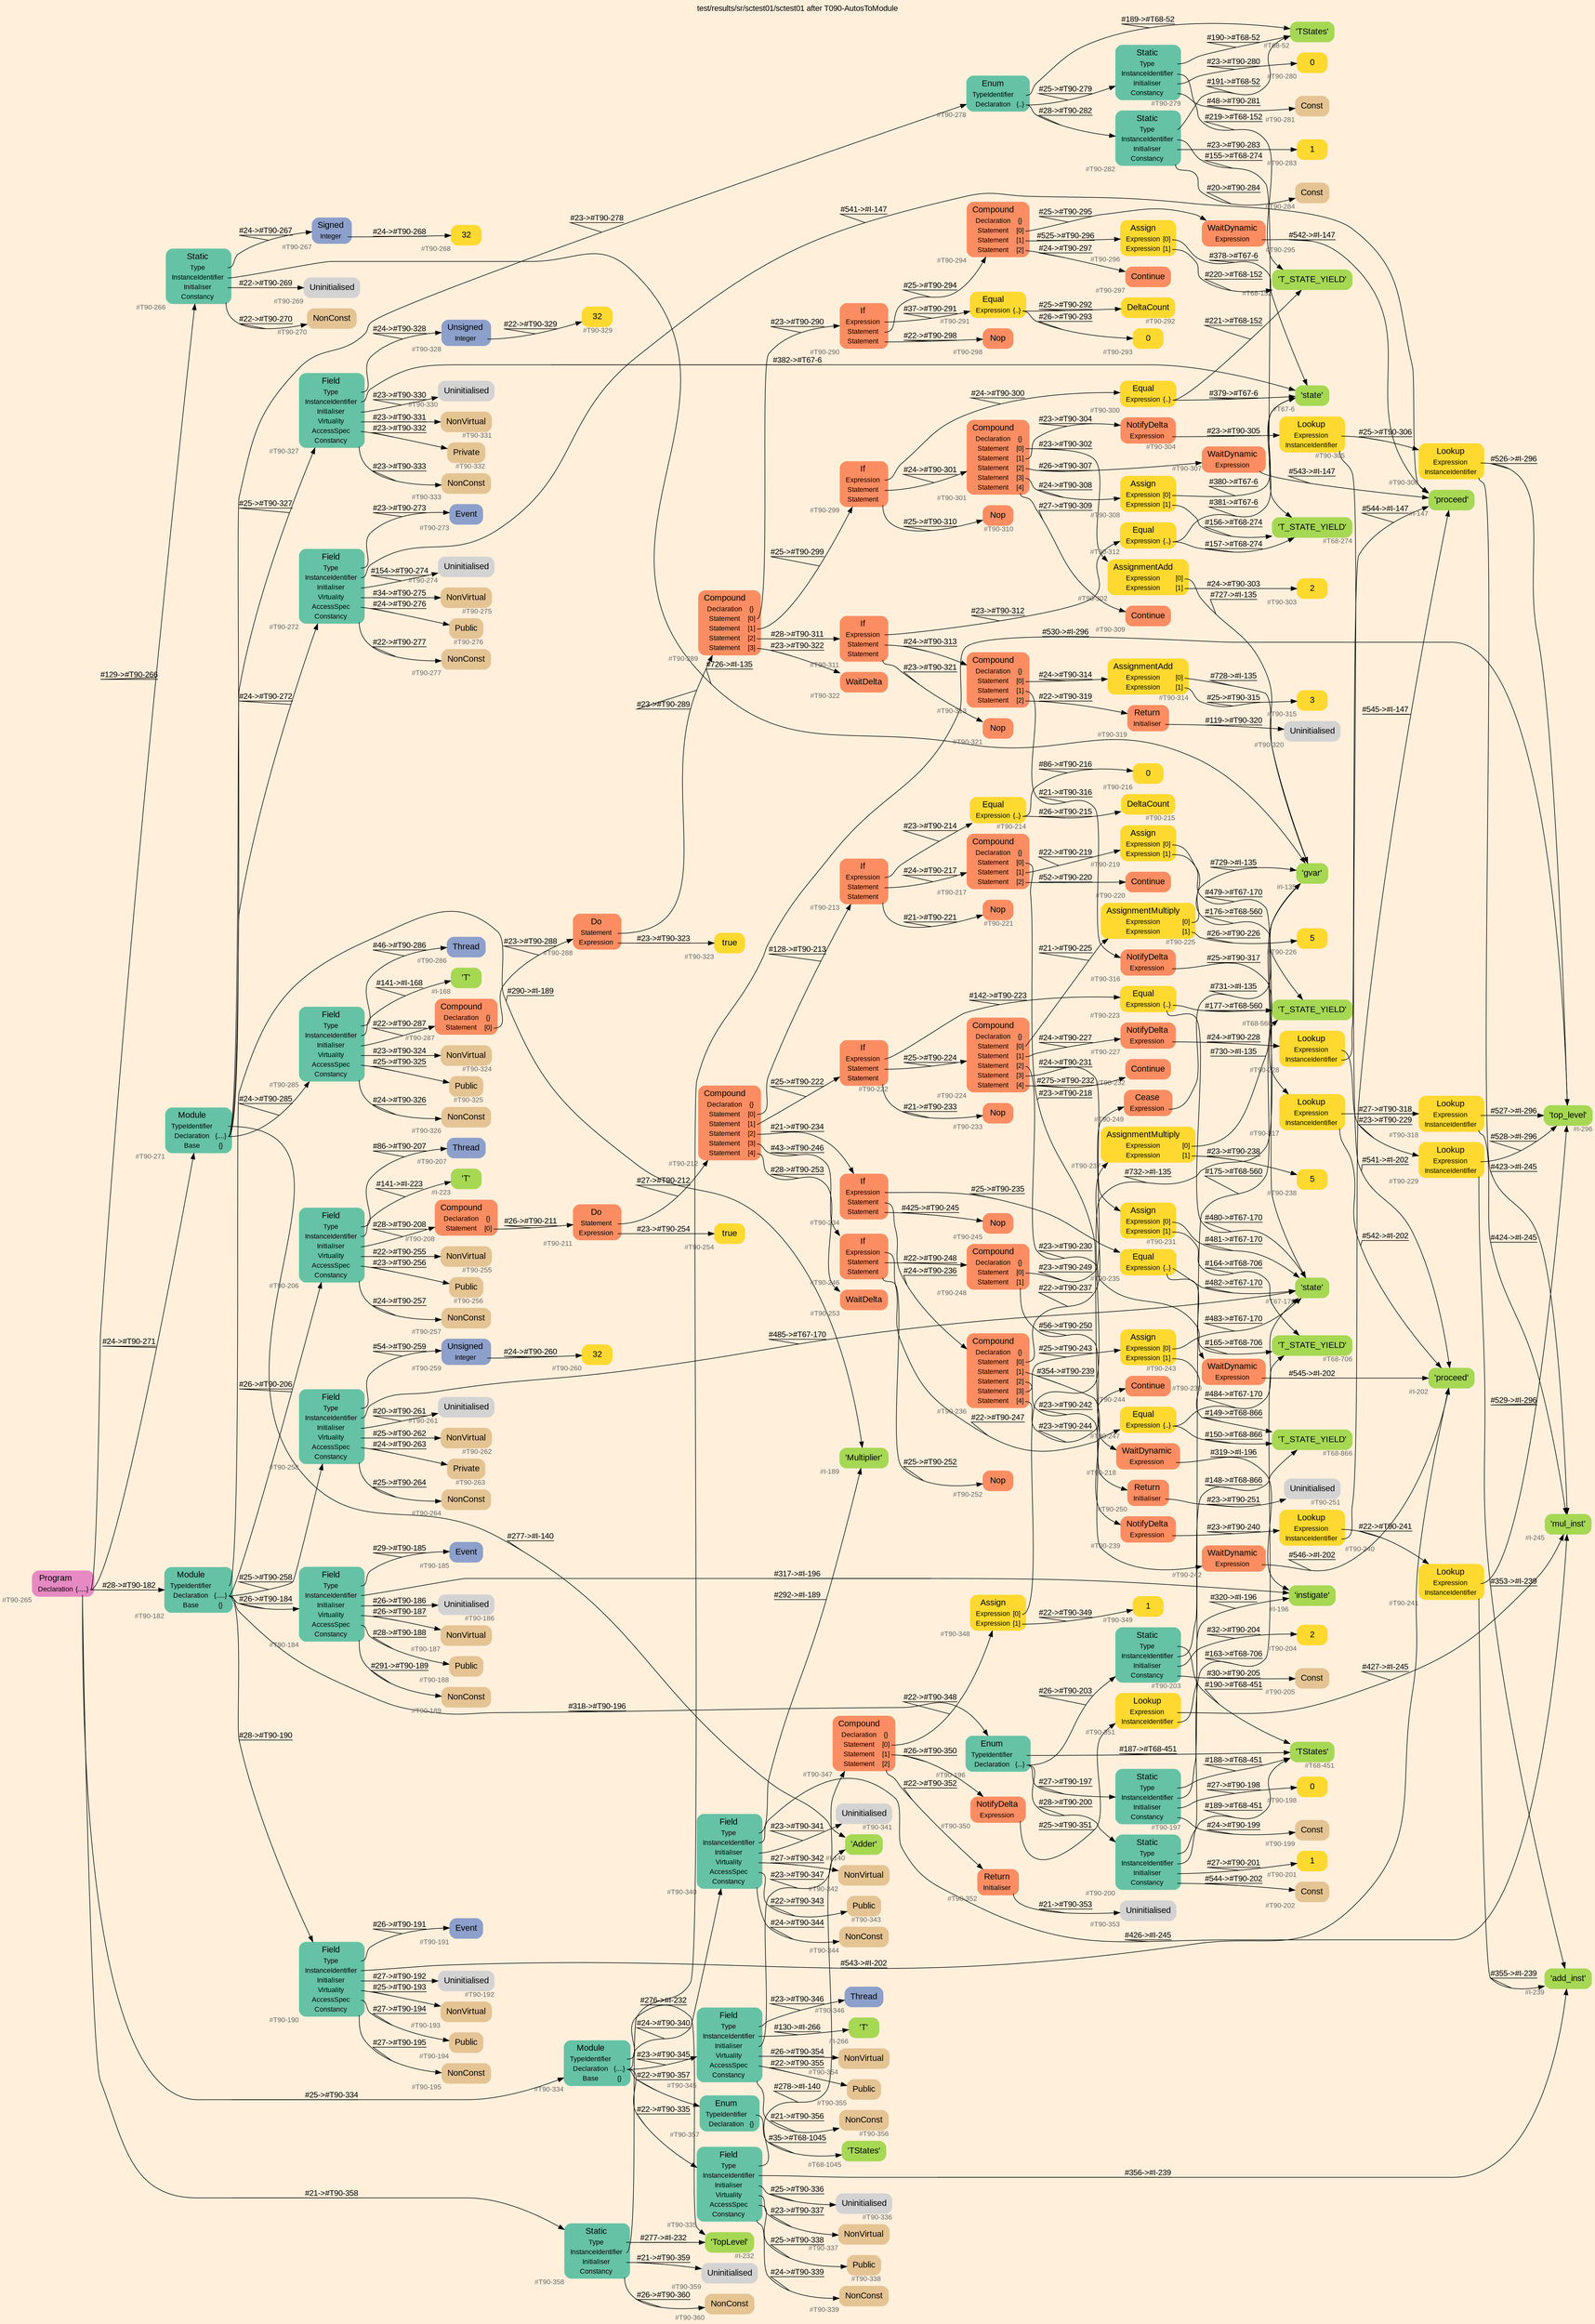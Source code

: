 digraph "test/results/sr/sctest01/sctest01 after T090-AutosToModule" {
label = "test/results/sr/sctest01/sctest01 after T090-AutosToModule"
labelloc = t
graph [
    rankdir = "LR"
    ranksep = 0.3
    bgcolor = antiquewhite1
    color = black
    fontcolor = black
    fontname = "Arial"
];
node [
    fontname = "Arial"
];
edge [
    fontname = "Arial"
];

// -------------------- node figure --------------------
// -------- block #T90-265 ----------
"#T90-265" [
    fillcolor = "/set28/4"
    xlabel = "#T90-265"
    fontsize = "12"
    fontcolor = grey40
    shape = "plaintext"
    label = <<TABLE BORDER="0" CELLBORDER="0" CELLSPACING="0">
     <TR><TD><FONT COLOR="black" POINT-SIZE="15">Program</FONT></TD></TR>
     <TR><TD><FONT COLOR="black" POINT-SIZE="12">Declaration</FONT></TD><TD PORT="port0"><FONT COLOR="black" POINT-SIZE="12">{.....}</FONT></TD></TR>
    </TABLE>>
    style = "rounded,filled"
];

// -------- block #T90-266 ----------
"#T90-266" [
    fillcolor = "/set28/1"
    xlabel = "#T90-266"
    fontsize = "12"
    fontcolor = grey40
    shape = "plaintext"
    label = <<TABLE BORDER="0" CELLBORDER="0" CELLSPACING="0">
     <TR><TD><FONT COLOR="black" POINT-SIZE="15">Static</FONT></TD></TR>
     <TR><TD><FONT COLOR="black" POINT-SIZE="12">Type</FONT></TD><TD PORT="port0"></TD></TR>
     <TR><TD><FONT COLOR="black" POINT-SIZE="12">InstanceIdentifier</FONT></TD><TD PORT="port1"></TD></TR>
     <TR><TD><FONT COLOR="black" POINT-SIZE="12">Initialiser</FONT></TD><TD PORT="port2"></TD></TR>
     <TR><TD><FONT COLOR="black" POINT-SIZE="12">Constancy</FONT></TD><TD PORT="port3"></TD></TR>
    </TABLE>>
    style = "rounded,filled"
];

// -------- block #T90-267 ----------
"#T90-267" [
    fillcolor = "/set28/3"
    xlabel = "#T90-267"
    fontsize = "12"
    fontcolor = grey40
    shape = "plaintext"
    label = <<TABLE BORDER="0" CELLBORDER="0" CELLSPACING="0">
     <TR><TD><FONT COLOR="black" POINT-SIZE="15">Signed</FONT></TD></TR>
     <TR><TD><FONT COLOR="black" POINT-SIZE="12">Integer</FONT></TD><TD PORT="port0"></TD></TR>
    </TABLE>>
    style = "rounded,filled"
];

// -------- block #T90-268 ----------
"#T90-268" [
    fillcolor = "/set28/6"
    xlabel = "#T90-268"
    fontsize = "12"
    fontcolor = grey40
    shape = "plaintext"
    label = <<TABLE BORDER="0" CELLBORDER="0" CELLSPACING="0">
     <TR><TD><FONT COLOR="black" POINT-SIZE="15">32</FONT></TD></TR>
    </TABLE>>
    style = "rounded,filled"
];

// -------- block #I-135 ----------
"#I-135" [
    fillcolor = "/set28/5"
    xlabel = "#I-135"
    fontsize = "12"
    fontcolor = grey40
    shape = "plaintext"
    label = <<TABLE BORDER="0" CELLBORDER="0" CELLSPACING="0">
     <TR><TD><FONT COLOR="black" POINT-SIZE="15">'gvar'</FONT></TD></TR>
    </TABLE>>
    style = "rounded,filled"
];

// -------- block #T90-269 ----------
"#T90-269" [
    xlabel = "#T90-269"
    fontsize = "12"
    fontcolor = grey40
    shape = "plaintext"
    label = <<TABLE BORDER="0" CELLBORDER="0" CELLSPACING="0">
     <TR><TD><FONT COLOR="black" POINT-SIZE="15">Uninitialised</FONT></TD></TR>
    </TABLE>>
    style = "rounded,filled"
];

// -------- block #T90-270 ----------
"#T90-270" [
    fillcolor = "/set28/7"
    xlabel = "#T90-270"
    fontsize = "12"
    fontcolor = grey40
    shape = "plaintext"
    label = <<TABLE BORDER="0" CELLBORDER="0" CELLSPACING="0">
     <TR><TD><FONT COLOR="black" POINT-SIZE="15">NonConst</FONT></TD></TR>
    </TABLE>>
    style = "rounded,filled"
];

// -------- block #T90-271 ----------
"#T90-271" [
    fillcolor = "/set28/1"
    xlabel = "#T90-271"
    fontsize = "12"
    fontcolor = grey40
    shape = "plaintext"
    label = <<TABLE BORDER="0" CELLBORDER="0" CELLSPACING="0">
     <TR><TD><FONT COLOR="black" POINT-SIZE="15">Module</FONT></TD></TR>
     <TR><TD><FONT COLOR="black" POINT-SIZE="12">TypeIdentifier</FONT></TD><TD PORT="port0"></TD></TR>
     <TR><TD><FONT COLOR="black" POINT-SIZE="12">Declaration</FONT></TD><TD PORT="port1"><FONT COLOR="black" POINT-SIZE="12">{....}</FONT></TD></TR>
     <TR><TD><FONT COLOR="black" POINT-SIZE="12">Base</FONT></TD><TD PORT="port2"><FONT COLOR="black" POINT-SIZE="12">{}</FONT></TD></TR>
    </TABLE>>
    style = "rounded,filled"
];

// -------- block #I-140 ----------
"#I-140" [
    fillcolor = "/set28/5"
    xlabel = "#I-140"
    fontsize = "12"
    fontcolor = grey40
    shape = "plaintext"
    label = <<TABLE BORDER="0" CELLBORDER="0" CELLSPACING="0">
     <TR><TD><FONT COLOR="black" POINT-SIZE="15">'Adder'</FONT></TD></TR>
    </TABLE>>
    style = "rounded,filled"
];

// -------- block #T90-272 ----------
"#T90-272" [
    fillcolor = "/set28/1"
    xlabel = "#T90-272"
    fontsize = "12"
    fontcolor = grey40
    shape = "plaintext"
    label = <<TABLE BORDER="0" CELLBORDER="0" CELLSPACING="0">
     <TR><TD><FONT COLOR="black" POINT-SIZE="15">Field</FONT></TD></TR>
     <TR><TD><FONT COLOR="black" POINT-SIZE="12">Type</FONT></TD><TD PORT="port0"></TD></TR>
     <TR><TD><FONT COLOR="black" POINT-SIZE="12">InstanceIdentifier</FONT></TD><TD PORT="port1"></TD></TR>
     <TR><TD><FONT COLOR="black" POINT-SIZE="12">Initialiser</FONT></TD><TD PORT="port2"></TD></TR>
     <TR><TD><FONT COLOR="black" POINT-SIZE="12">Virtuality</FONT></TD><TD PORT="port3"></TD></TR>
     <TR><TD><FONT COLOR="black" POINT-SIZE="12">AccessSpec</FONT></TD><TD PORT="port4"></TD></TR>
     <TR><TD><FONT COLOR="black" POINT-SIZE="12">Constancy</FONT></TD><TD PORT="port5"></TD></TR>
    </TABLE>>
    style = "rounded,filled"
];

// -------- block #T90-273 ----------
"#T90-273" [
    fillcolor = "/set28/3"
    xlabel = "#T90-273"
    fontsize = "12"
    fontcolor = grey40
    shape = "plaintext"
    label = <<TABLE BORDER="0" CELLBORDER="0" CELLSPACING="0">
     <TR><TD><FONT COLOR="black" POINT-SIZE="15">Event</FONT></TD></TR>
    </TABLE>>
    style = "rounded,filled"
];

// -------- block #I-147 ----------
"#I-147" [
    fillcolor = "/set28/5"
    xlabel = "#I-147"
    fontsize = "12"
    fontcolor = grey40
    shape = "plaintext"
    label = <<TABLE BORDER="0" CELLBORDER="0" CELLSPACING="0">
     <TR><TD><FONT COLOR="black" POINT-SIZE="15">'proceed'</FONT></TD></TR>
    </TABLE>>
    style = "rounded,filled"
];

// -------- block #T90-274 ----------
"#T90-274" [
    xlabel = "#T90-274"
    fontsize = "12"
    fontcolor = grey40
    shape = "plaintext"
    label = <<TABLE BORDER="0" CELLBORDER="0" CELLSPACING="0">
     <TR><TD><FONT COLOR="black" POINT-SIZE="15">Uninitialised</FONT></TD></TR>
    </TABLE>>
    style = "rounded,filled"
];

// -------- block #T90-275 ----------
"#T90-275" [
    fillcolor = "/set28/7"
    xlabel = "#T90-275"
    fontsize = "12"
    fontcolor = grey40
    shape = "plaintext"
    label = <<TABLE BORDER="0" CELLBORDER="0" CELLSPACING="0">
     <TR><TD><FONT COLOR="black" POINT-SIZE="15">NonVirtual</FONT></TD></TR>
    </TABLE>>
    style = "rounded,filled"
];

// -------- block #T90-276 ----------
"#T90-276" [
    fillcolor = "/set28/7"
    xlabel = "#T90-276"
    fontsize = "12"
    fontcolor = grey40
    shape = "plaintext"
    label = <<TABLE BORDER="0" CELLBORDER="0" CELLSPACING="0">
     <TR><TD><FONT COLOR="black" POINT-SIZE="15">Public</FONT></TD></TR>
    </TABLE>>
    style = "rounded,filled"
];

// -------- block #T90-277 ----------
"#T90-277" [
    fillcolor = "/set28/7"
    xlabel = "#T90-277"
    fontsize = "12"
    fontcolor = grey40
    shape = "plaintext"
    label = <<TABLE BORDER="0" CELLBORDER="0" CELLSPACING="0">
     <TR><TD><FONT COLOR="black" POINT-SIZE="15">NonConst</FONT></TD></TR>
    </TABLE>>
    style = "rounded,filled"
];

// -------- block #T90-278 ----------
"#T90-278" [
    fillcolor = "/set28/1"
    xlabel = "#T90-278"
    fontsize = "12"
    fontcolor = grey40
    shape = "plaintext"
    label = <<TABLE BORDER="0" CELLBORDER="0" CELLSPACING="0">
     <TR><TD><FONT COLOR="black" POINT-SIZE="15">Enum</FONT></TD></TR>
     <TR><TD><FONT COLOR="black" POINT-SIZE="12">TypeIdentifier</FONT></TD><TD PORT="port0"></TD></TR>
     <TR><TD><FONT COLOR="black" POINT-SIZE="12">Declaration</FONT></TD><TD PORT="port1"><FONT COLOR="black" POINT-SIZE="12">{..}</FONT></TD></TR>
    </TABLE>>
    style = "rounded,filled"
];

// -------- block #T68-52 ----------
"#T68-52" [
    fillcolor = "/set28/5"
    xlabel = "#T68-52"
    fontsize = "12"
    fontcolor = grey40
    shape = "plaintext"
    label = <<TABLE BORDER="0" CELLBORDER="0" CELLSPACING="0">
     <TR><TD><FONT COLOR="black" POINT-SIZE="15">'TStates'</FONT></TD></TR>
    </TABLE>>
    style = "rounded,filled"
];

// -------- block #T90-279 ----------
"#T90-279" [
    fillcolor = "/set28/1"
    xlabel = "#T90-279"
    fontsize = "12"
    fontcolor = grey40
    shape = "plaintext"
    label = <<TABLE BORDER="0" CELLBORDER="0" CELLSPACING="0">
     <TR><TD><FONT COLOR="black" POINT-SIZE="15">Static</FONT></TD></TR>
     <TR><TD><FONT COLOR="black" POINT-SIZE="12">Type</FONT></TD><TD PORT="port0"></TD></TR>
     <TR><TD><FONT COLOR="black" POINT-SIZE="12">InstanceIdentifier</FONT></TD><TD PORT="port1"></TD></TR>
     <TR><TD><FONT COLOR="black" POINT-SIZE="12">Initialiser</FONT></TD><TD PORT="port2"></TD></TR>
     <TR><TD><FONT COLOR="black" POINT-SIZE="12">Constancy</FONT></TD><TD PORT="port3"></TD></TR>
    </TABLE>>
    style = "rounded,filled"
];

// -------- block #T68-152 ----------
"#T68-152" [
    fillcolor = "/set28/5"
    xlabel = "#T68-152"
    fontsize = "12"
    fontcolor = grey40
    shape = "plaintext"
    label = <<TABLE BORDER="0" CELLBORDER="0" CELLSPACING="0">
     <TR><TD><FONT COLOR="black" POINT-SIZE="15">'T_STATE_YIELD'</FONT></TD></TR>
    </TABLE>>
    style = "rounded,filled"
];

// -------- block #T90-280 ----------
"#T90-280" [
    fillcolor = "/set28/6"
    xlabel = "#T90-280"
    fontsize = "12"
    fontcolor = grey40
    shape = "plaintext"
    label = <<TABLE BORDER="0" CELLBORDER="0" CELLSPACING="0">
     <TR><TD><FONT COLOR="black" POINT-SIZE="15">0</FONT></TD></TR>
    </TABLE>>
    style = "rounded,filled"
];

// -------- block #T90-281 ----------
"#T90-281" [
    fillcolor = "/set28/7"
    xlabel = "#T90-281"
    fontsize = "12"
    fontcolor = grey40
    shape = "plaintext"
    label = <<TABLE BORDER="0" CELLBORDER="0" CELLSPACING="0">
     <TR><TD><FONT COLOR="black" POINT-SIZE="15">Const</FONT></TD></TR>
    </TABLE>>
    style = "rounded,filled"
];

// -------- block #T90-282 ----------
"#T90-282" [
    fillcolor = "/set28/1"
    xlabel = "#T90-282"
    fontsize = "12"
    fontcolor = grey40
    shape = "plaintext"
    label = <<TABLE BORDER="0" CELLBORDER="0" CELLSPACING="0">
     <TR><TD><FONT COLOR="black" POINT-SIZE="15">Static</FONT></TD></TR>
     <TR><TD><FONT COLOR="black" POINT-SIZE="12">Type</FONT></TD><TD PORT="port0"></TD></TR>
     <TR><TD><FONT COLOR="black" POINT-SIZE="12">InstanceIdentifier</FONT></TD><TD PORT="port1"></TD></TR>
     <TR><TD><FONT COLOR="black" POINT-SIZE="12">Initialiser</FONT></TD><TD PORT="port2"></TD></TR>
     <TR><TD><FONT COLOR="black" POINT-SIZE="12">Constancy</FONT></TD><TD PORT="port3"></TD></TR>
    </TABLE>>
    style = "rounded,filled"
];

// -------- block #T68-274 ----------
"#T68-274" [
    fillcolor = "/set28/5"
    xlabel = "#T68-274"
    fontsize = "12"
    fontcolor = grey40
    shape = "plaintext"
    label = <<TABLE BORDER="0" CELLBORDER="0" CELLSPACING="0">
     <TR><TD><FONT COLOR="black" POINT-SIZE="15">'T_STATE_YIELD'</FONT></TD></TR>
    </TABLE>>
    style = "rounded,filled"
];

// -------- block #T90-283 ----------
"#T90-283" [
    fillcolor = "/set28/6"
    xlabel = "#T90-283"
    fontsize = "12"
    fontcolor = grey40
    shape = "plaintext"
    label = <<TABLE BORDER="0" CELLBORDER="0" CELLSPACING="0">
     <TR><TD><FONT COLOR="black" POINT-SIZE="15">1</FONT></TD></TR>
    </TABLE>>
    style = "rounded,filled"
];

// -------- block #T90-284 ----------
"#T90-284" [
    fillcolor = "/set28/7"
    xlabel = "#T90-284"
    fontsize = "12"
    fontcolor = grey40
    shape = "plaintext"
    label = <<TABLE BORDER="0" CELLBORDER="0" CELLSPACING="0">
     <TR><TD><FONT COLOR="black" POINT-SIZE="15">Const</FONT></TD></TR>
    </TABLE>>
    style = "rounded,filled"
];

// -------- block #T90-285 ----------
"#T90-285" [
    fillcolor = "/set28/1"
    xlabel = "#T90-285"
    fontsize = "12"
    fontcolor = grey40
    shape = "plaintext"
    label = <<TABLE BORDER="0" CELLBORDER="0" CELLSPACING="0">
     <TR><TD><FONT COLOR="black" POINT-SIZE="15">Field</FONT></TD></TR>
     <TR><TD><FONT COLOR="black" POINT-SIZE="12">Type</FONT></TD><TD PORT="port0"></TD></TR>
     <TR><TD><FONT COLOR="black" POINT-SIZE="12">InstanceIdentifier</FONT></TD><TD PORT="port1"></TD></TR>
     <TR><TD><FONT COLOR="black" POINT-SIZE="12">Initialiser</FONT></TD><TD PORT="port2"></TD></TR>
     <TR><TD><FONT COLOR="black" POINT-SIZE="12">Virtuality</FONT></TD><TD PORT="port3"></TD></TR>
     <TR><TD><FONT COLOR="black" POINT-SIZE="12">AccessSpec</FONT></TD><TD PORT="port4"></TD></TR>
     <TR><TD><FONT COLOR="black" POINT-SIZE="12">Constancy</FONT></TD><TD PORT="port5"></TD></TR>
    </TABLE>>
    style = "rounded,filled"
];

// -------- block #T90-286 ----------
"#T90-286" [
    fillcolor = "/set28/3"
    xlabel = "#T90-286"
    fontsize = "12"
    fontcolor = grey40
    shape = "plaintext"
    label = <<TABLE BORDER="0" CELLBORDER="0" CELLSPACING="0">
     <TR><TD><FONT COLOR="black" POINT-SIZE="15">Thread</FONT></TD></TR>
    </TABLE>>
    style = "rounded,filled"
];

// -------- block #I-168 ----------
"#I-168" [
    fillcolor = "/set28/5"
    xlabel = "#I-168"
    fontsize = "12"
    fontcolor = grey40
    shape = "plaintext"
    label = <<TABLE BORDER="0" CELLBORDER="0" CELLSPACING="0">
     <TR><TD><FONT COLOR="black" POINT-SIZE="15">'T'</FONT></TD></TR>
    </TABLE>>
    style = "rounded,filled"
];

// -------- block #T90-287 ----------
"#T90-287" [
    fillcolor = "/set28/2"
    xlabel = "#T90-287"
    fontsize = "12"
    fontcolor = grey40
    shape = "plaintext"
    label = <<TABLE BORDER="0" CELLBORDER="0" CELLSPACING="0">
     <TR><TD><FONT COLOR="black" POINT-SIZE="15">Compound</FONT></TD></TR>
     <TR><TD><FONT COLOR="black" POINT-SIZE="12">Declaration</FONT></TD><TD PORT="port0"><FONT COLOR="black" POINT-SIZE="12">{}</FONT></TD></TR>
     <TR><TD><FONT COLOR="black" POINT-SIZE="12">Statement</FONT></TD><TD PORT="port1"><FONT COLOR="black" POINT-SIZE="12">[0]</FONT></TD></TR>
    </TABLE>>
    style = "rounded,filled"
];

// -------- block #T90-288 ----------
"#T90-288" [
    fillcolor = "/set28/2"
    xlabel = "#T90-288"
    fontsize = "12"
    fontcolor = grey40
    shape = "plaintext"
    label = <<TABLE BORDER="0" CELLBORDER="0" CELLSPACING="0">
     <TR><TD><FONT COLOR="black" POINT-SIZE="15">Do</FONT></TD></TR>
     <TR><TD><FONT COLOR="black" POINT-SIZE="12">Statement</FONT></TD><TD PORT="port0"></TD></TR>
     <TR><TD><FONT COLOR="black" POINT-SIZE="12">Expression</FONT></TD><TD PORT="port1"></TD></TR>
    </TABLE>>
    style = "rounded,filled"
];

// -------- block #T90-289 ----------
"#T90-289" [
    fillcolor = "/set28/2"
    xlabel = "#T90-289"
    fontsize = "12"
    fontcolor = grey40
    shape = "plaintext"
    label = <<TABLE BORDER="0" CELLBORDER="0" CELLSPACING="0">
     <TR><TD><FONT COLOR="black" POINT-SIZE="15">Compound</FONT></TD></TR>
     <TR><TD><FONT COLOR="black" POINT-SIZE="12">Declaration</FONT></TD><TD PORT="port0"><FONT COLOR="black" POINT-SIZE="12">{}</FONT></TD></TR>
     <TR><TD><FONT COLOR="black" POINT-SIZE="12">Statement</FONT></TD><TD PORT="port1"><FONT COLOR="black" POINT-SIZE="12">[0]</FONT></TD></TR>
     <TR><TD><FONT COLOR="black" POINT-SIZE="12">Statement</FONT></TD><TD PORT="port2"><FONT COLOR="black" POINT-SIZE="12">[1]</FONT></TD></TR>
     <TR><TD><FONT COLOR="black" POINT-SIZE="12">Statement</FONT></TD><TD PORT="port3"><FONT COLOR="black" POINT-SIZE="12">[2]</FONT></TD></TR>
     <TR><TD><FONT COLOR="black" POINT-SIZE="12">Statement</FONT></TD><TD PORT="port4"><FONT COLOR="black" POINT-SIZE="12">[3]</FONT></TD></TR>
    </TABLE>>
    style = "rounded,filled"
];

// -------- block #T90-290 ----------
"#T90-290" [
    fillcolor = "/set28/2"
    xlabel = "#T90-290"
    fontsize = "12"
    fontcolor = grey40
    shape = "plaintext"
    label = <<TABLE BORDER="0" CELLBORDER="0" CELLSPACING="0">
     <TR><TD><FONT COLOR="black" POINT-SIZE="15">If</FONT></TD></TR>
     <TR><TD><FONT COLOR="black" POINT-SIZE="12">Expression</FONT></TD><TD PORT="port0"></TD></TR>
     <TR><TD><FONT COLOR="black" POINT-SIZE="12">Statement</FONT></TD><TD PORT="port1"></TD></TR>
     <TR><TD><FONT COLOR="black" POINT-SIZE="12">Statement</FONT></TD><TD PORT="port2"></TD></TR>
    </TABLE>>
    style = "rounded,filled"
];

// -------- block #T90-291 ----------
"#T90-291" [
    fillcolor = "/set28/6"
    xlabel = "#T90-291"
    fontsize = "12"
    fontcolor = grey40
    shape = "plaintext"
    label = <<TABLE BORDER="0" CELLBORDER="0" CELLSPACING="0">
     <TR><TD><FONT COLOR="black" POINT-SIZE="15">Equal</FONT></TD></TR>
     <TR><TD><FONT COLOR="black" POINT-SIZE="12">Expression</FONT></TD><TD PORT="port0"><FONT COLOR="black" POINT-SIZE="12">{..}</FONT></TD></TR>
    </TABLE>>
    style = "rounded,filled"
];

// -------- block #T90-292 ----------
"#T90-292" [
    fillcolor = "/set28/6"
    xlabel = "#T90-292"
    fontsize = "12"
    fontcolor = grey40
    shape = "plaintext"
    label = <<TABLE BORDER="0" CELLBORDER="0" CELLSPACING="0">
     <TR><TD><FONT COLOR="black" POINT-SIZE="15">DeltaCount</FONT></TD></TR>
    </TABLE>>
    style = "rounded,filled"
];

// -------- block #T90-293 ----------
"#T90-293" [
    fillcolor = "/set28/6"
    xlabel = "#T90-293"
    fontsize = "12"
    fontcolor = grey40
    shape = "plaintext"
    label = <<TABLE BORDER="0" CELLBORDER="0" CELLSPACING="0">
     <TR><TD><FONT COLOR="black" POINT-SIZE="15">0</FONT></TD></TR>
    </TABLE>>
    style = "rounded,filled"
];

// -------- block #T90-294 ----------
"#T90-294" [
    fillcolor = "/set28/2"
    xlabel = "#T90-294"
    fontsize = "12"
    fontcolor = grey40
    shape = "plaintext"
    label = <<TABLE BORDER="0" CELLBORDER="0" CELLSPACING="0">
     <TR><TD><FONT COLOR="black" POINT-SIZE="15">Compound</FONT></TD></TR>
     <TR><TD><FONT COLOR="black" POINT-SIZE="12">Declaration</FONT></TD><TD PORT="port0"><FONT COLOR="black" POINT-SIZE="12">{}</FONT></TD></TR>
     <TR><TD><FONT COLOR="black" POINT-SIZE="12">Statement</FONT></TD><TD PORT="port1"><FONT COLOR="black" POINT-SIZE="12">[0]</FONT></TD></TR>
     <TR><TD><FONT COLOR="black" POINT-SIZE="12">Statement</FONT></TD><TD PORT="port2"><FONT COLOR="black" POINT-SIZE="12">[1]</FONT></TD></TR>
     <TR><TD><FONT COLOR="black" POINT-SIZE="12">Statement</FONT></TD><TD PORT="port3"><FONT COLOR="black" POINT-SIZE="12">[2]</FONT></TD></TR>
    </TABLE>>
    style = "rounded,filled"
];

// -------- block #T90-295 ----------
"#T90-295" [
    fillcolor = "/set28/2"
    xlabel = "#T90-295"
    fontsize = "12"
    fontcolor = grey40
    shape = "plaintext"
    label = <<TABLE BORDER="0" CELLBORDER="0" CELLSPACING="0">
     <TR><TD><FONT COLOR="black" POINT-SIZE="15">WaitDynamic</FONT></TD></TR>
     <TR><TD><FONT COLOR="black" POINT-SIZE="12">Expression</FONT></TD><TD PORT="port0"></TD></TR>
    </TABLE>>
    style = "rounded,filled"
];

// -------- block #T90-296 ----------
"#T90-296" [
    fillcolor = "/set28/6"
    xlabel = "#T90-296"
    fontsize = "12"
    fontcolor = grey40
    shape = "plaintext"
    label = <<TABLE BORDER="0" CELLBORDER="0" CELLSPACING="0">
     <TR><TD><FONT COLOR="black" POINT-SIZE="15">Assign</FONT></TD></TR>
     <TR><TD><FONT COLOR="black" POINT-SIZE="12">Expression</FONT></TD><TD PORT="port0"><FONT COLOR="black" POINT-SIZE="12">[0]</FONT></TD></TR>
     <TR><TD><FONT COLOR="black" POINT-SIZE="12">Expression</FONT></TD><TD PORT="port1"><FONT COLOR="black" POINT-SIZE="12">[1]</FONT></TD></TR>
    </TABLE>>
    style = "rounded,filled"
];

// -------- block #T67-6 ----------
"#T67-6" [
    fillcolor = "/set28/5"
    xlabel = "#T67-6"
    fontsize = "12"
    fontcolor = grey40
    shape = "plaintext"
    label = <<TABLE BORDER="0" CELLBORDER="0" CELLSPACING="0">
     <TR><TD><FONT COLOR="black" POINT-SIZE="15">'state'</FONT></TD></TR>
    </TABLE>>
    style = "rounded,filled"
];

// -------- block #T90-297 ----------
"#T90-297" [
    fillcolor = "/set28/2"
    xlabel = "#T90-297"
    fontsize = "12"
    fontcolor = grey40
    shape = "plaintext"
    label = <<TABLE BORDER="0" CELLBORDER="0" CELLSPACING="0">
     <TR><TD><FONT COLOR="black" POINT-SIZE="15">Continue</FONT></TD></TR>
    </TABLE>>
    style = "rounded,filled"
];

// -------- block #T90-298 ----------
"#T90-298" [
    fillcolor = "/set28/2"
    xlabel = "#T90-298"
    fontsize = "12"
    fontcolor = grey40
    shape = "plaintext"
    label = <<TABLE BORDER="0" CELLBORDER="0" CELLSPACING="0">
     <TR><TD><FONT COLOR="black" POINT-SIZE="15">Nop</FONT></TD></TR>
    </TABLE>>
    style = "rounded,filled"
];

// -------- block #T90-299 ----------
"#T90-299" [
    fillcolor = "/set28/2"
    xlabel = "#T90-299"
    fontsize = "12"
    fontcolor = grey40
    shape = "plaintext"
    label = <<TABLE BORDER="0" CELLBORDER="0" CELLSPACING="0">
     <TR><TD><FONT COLOR="black" POINT-SIZE="15">If</FONT></TD></TR>
     <TR><TD><FONT COLOR="black" POINT-SIZE="12">Expression</FONT></TD><TD PORT="port0"></TD></TR>
     <TR><TD><FONT COLOR="black" POINT-SIZE="12">Statement</FONT></TD><TD PORT="port1"></TD></TR>
     <TR><TD><FONT COLOR="black" POINT-SIZE="12">Statement</FONT></TD><TD PORT="port2"></TD></TR>
    </TABLE>>
    style = "rounded,filled"
];

// -------- block #T90-300 ----------
"#T90-300" [
    fillcolor = "/set28/6"
    xlabel = "#T90-300"
    fontsize = "12"
    fontcolor = grey40
    shape = "plaintext"
    label = <<TABLE BORDER="0" CELLBORDER="0" CELLSPACING="0">
     <TR><TD><FONT COLOR="black" POINT-SIZE="15">Equal</FONT></TD></TR>
     <TR><TD><FONT COLOR="black" POINT-SIZE="12">Expression</FONT></TD><TD PORT="port0"><FONT COLOR="black" POINT-SIZE="12">{..}</FONT></TD></TR>
    </TABLE>>
    style = "rounded,filled"
];

// -------- block #T90-301 ----------
"#T90-301" [
    fillcolor = "/set28/2"
    xlabel = "#T90-301"
    fontsize = "12"
    fontcolor = grey40
    shape = "plaintext"
    label = <<TABLE BORDER="0" CELLBORDER="0" CELLSPACING="0">
     <TR><TD><FONT COLOR="black" POINT-SIZE="15">Compound</FONT></TD></TR>
     <TR><TD><FONT COLOR="black" POINT-SIZE="12">Declaration</FONT></TD><TD PORT="port0"><FONT COLOR="black" POINT-SIZE="12">{}</FONT></TD></TR>
     <TR><TD><FONT COLOR="black" POINT-SIZE="12">Statement</FONT></TD><TD PORT="port1"><FONT COLOR="black" POINT-SIZE="12">[0]</FONT></TD></TR>
     <TR><TD><FONT COLOR="black" POINT-SIZE="12">Statement</FONT></TD><TD PORT="port2"><FONT COLOR="black" POINT-SIZE="12">[1]</FONT></TD></TR>
     <TR><TD><FONT COLOR="black" POINT-SIZE="12">Statement</FONT></TD><TD PORT="port3"><FONT COLOR="black" POINT-SIZE="12">[2]</FONT></TD></TR>
     <TR><TD><FONT COLOR="black" POINT-SIZE="12">Statement</FONT></TD><TD PORT="port4"><FONT COLOR="black" POINT-SIZE="12">[3]</FONT></TD></TR>
     <TR><TD><FONT COLOR="black" POINT-SIZE="12">Statement</FONT></TD><TD PORT="port5"><FONT COLOR="black" POINT-SIZE="12">[4]</FONT></TD></TR>
    </TABLE>>
    style = "rounded,filled"
];

// -------- block #T90-302 ----------
"#T90-302" [
    fillcolor = "/set28/6"
    xlabel = "#T90-302"
    fontsize = "12"
    fontcolor = grey40
    shape = "plaintext"
    label = <<TABLE BORDER="0" CELLBORDER="0" CELLSPACING="0">
     <TR><TD><FONT COLOR="black" POINT-SIZE="15">AssignmentAdd</FONT></TD></TR>
     <TR><TD><FONT COLOR="black" POINT-SIZE="12">Expression</FONT></TD><TD PORT="port0"><FONT COLOR="black" POINT-SIZE="12">[0]</FONT></TD></TR>
     <TR><TD><FONT COLOR="black" POINT-SIZE="12">Expression</FONT></TD><TD PORT="port1"><FONT COLOR="black" POINT-SIZE="12">[1]</FONT></TD></TR>
    </TABLE>>
    style = "rounded,filled"
];

// -------- block #T90-303 ----------
"#T90-303" [
    fillcolor = "/set28/6"
    xlabel = "#T90-303"
    fontsize = "12"
    fontcolor = grey40
    shape = "plaintext"
    label = <<TABLE BORDER="0" CELLBORDER="0" CELLSPACING="0">
     <TR><TD><FONT COLOR="black" POINT-SIZE="15">2</FONT></TD></TR>
    </TABLE>>
    style = "rounded,filled"
];

// -------- block #T90-304 ----------
"#T90-304" [
    fillcolor = "/set28/2"
    xlabel = "#T90-304"
    fontsize = "12"
    fontcolor = grey40
    shape = "plaintext"
    label = <<TABLE BORDER="0" CELLBORDER="0" CELLSPACING="0">
     <TR><TD><FONT COLOR="black" POINT-SIZE="15">NotifyDelta</FONT></TD></TR>
     <TR><TD><FONT COLOR="black" POINT-SIZE="12">Expression</FONT></TD><TD PORT="port0"></TD></TR>
    </TABLE>>
    style = "rounded,filled"
];

// -------- block #T90-305 ----------
"#T90-305" [
    fillcolor = "/set28/6"
    xlabel = "#T90-305"
    fontsize = "12"
    fontcolor = grey40
    shape = "plaintext"
    label = <<TABLE BORDER="0" CELLBORDER="0" CELLSPACING="0">
     <TR><TD><FONT COLOR="black" POINT-SIZE="15">Lookup</FONT></TD></TR>
     <TR><TD><FONT COLOR="black" POINT-SIZE="12">Expression</FONT></TD><TD PORT="port0"></TD></TR>
     <TR><TD><FONT COLOR="black" POINT-SIZE="12">InstanceIdentifier</FONT></TD><TD PORT="port1"></TD></TR>
    </TABLE>>
    style = "rounded,filled"
];

// -------- block #T90-306 ----------
"#T90-306" [
    fillcolor = "/set28/6"
    xlabel = "#T90-306"
    fontsize = "12"
    fontcolor = grey40
    shape = "plaintext"
    label = <<TABLE BORDER="0" CELLBORDER="0" CELLSPACING="0">
     <TR><TD><FONT COLOR="black" POINT-SIZE="15">Lookup</FONT></TD></TR>
     <TR><TD><FONT COLOR="black" POINT-SIZE="12">Expression</FONT></TD><TD PORT="port0"></TD></TR>
     <TR><TD><FONT COLOR="black" POINT-SIZE="12">InstanceIdentifier</FONT></TD><TD PORT="port1"></TD></TR>
    </TABLE>>
    style = "rounded,filled"
];

// -------- block #I-296 ----------
"#I-296" [
    fillcolor = "/set28/5"
    xlabel = "#I-296"
    fontsize = "12"
    fontcolor = grey40
    shape = "plaintext"
    label = <<TABLE BORDER="0" CELLBORDER="0" CELLSPACING="0">
     <TR><TD><FONT COLOR="black" POINT-SIZE="15">'top_level'</FONT></TD></TR>
    </TABLE>>
    style = "rounded,filled"
];

// -------- block #I-245 ----------
"#I-245" [
    fillcolor = "/set28/5"
    xlabel = "#I-245"
    fontsize = "12"
    fontcolor = grey40
    shape = "plaintext"
    label = <<TABLE BORDER="0" CELLBORDER="0" CELLSPACING="0">
     <TR><TD><FONT COLOR="black" POINT-SIZE="15">'mul_inst'</FONT></TD></TR>
    </TABLE>>
    style = "rounded,filled"
];

// -------- block #I-202 ----------
"#I-202" [
    fillcolor = "/set28/5"
    xlabel = "#I-202"
    fontsize = "12"
    fontcolor = grey40
    shape = "plaintext"
    label = <<TABLE BORDER="0" CELLBORDER="0" CELLSPACING="0">
     <TR><TD><FONT COLOR="black" POINT-SIZE="15">'proceed'</FONT></TD></TR>
    </TABLE>>
    style = "rounded,filled"
];

// -------- block #T90-307 ----------
"#T90-307" [
    fillcolor = "/set28/2"
    xlabel = "#T90-307"
    fontsize = "12"
    fontcolor = grey40
    shape = "plaintext"
    label = <<TABLE BORDER="0" CELLBORDER="0" CELLSPACING="0">
     <TR><TD><FONT COLOR="black" POINT-SIZE="15">WaitDynamic</FONT></TD></TR>
     <TR><TD><FONT COLOR="black" POINT-SIZE="12">Expression</FONT></TD><TD PORT="port0"></TD></TR>
    </TABLE>>
    style = "rounded,filled"
];

// -------- block #T90-308 ----------
"#T90-308" [
    fillcolor = "/set28/6"
    xlabel = "#T90-308"
    fontsize = "12"
    fontcolor = grey40
    shape = "plaintext"
    label = <<TABLE BORDER="0" CELLBORDER="0" CELLSPACING="0">
     <TR><TD><FONT COLOR="black" POINT-SIZE="15">Assign</FONT></TD></TR>
     <TR><TD><FONT COLOR="black" POINT-SIZE="12">Expression</FONT></TD><TD PORT="port0"><FONT COLOR="black" POINT-SIZE="12">[0]</FONT></TD></TR>
     <TR><TD><FONT COLOR="black" POINT-SIZE="12">Expression</FONT></TD><TD PORT="port1"><FONT COLOR="black" POINT-SIZE="12">[1]</FONT></TD></TR>
    </TABLE>>
    style = "rounded,filled"
];

// -------- block #T90-309 ----------
"#T90-309" [
    fillcolor = "/set28/2"
    xlabel = "#T90-309"
    fontsize = "12"
    fontcolor = grey40
    shape = "plaintext"
    label = <<TABLE BORDER="0" CELLBORDER="0" CELLSPACING="0">
     <TR><TD><FONT COLOR="black" POINT-SIZE="15">Continue</FONT></TD></TR>
    </TABLE>>
    style = "rounded,filled"
];

// -------- block #T90-310 ----------
"#T90-310" [
    fillcolor = "/set28/2"
    xlabel = "#T90-310"
    fontsize = "12"
    fontcolor = grey40
    shape = "plaintext"
    label = <<TABLE BORDER="0" CELLBORDER="0" CELLSPACING="0">
     <TR><TD><FONT COLOR="black" POINT-SIZE="15">Nop</FONT></TD></TR>
    </TABLE>>
    style = "rounded,filled"
];

// -------- block #T90-311 ----------
"#T90-311" [
    fillcolor = "/set28/2"
    xlabel = "#T90-311"
    fontsize = "12"
    fontcolor = grey40
    shape = "plaintext"
    label = <<TABLE BORDER="0" CELLBORDER="0" CELLSPACING="0">
     <TR><TD><FONT COLOR="black" POINT-SIZE="15">If</FONT></TD></TR>
     <TR><TD><FONT COLOR="black" POINT-SIZE="12">Expression</FONT></TD><TD PORT="port0"></TD></TR>
     <TR><TD><FONT COLOR="black" POINT-SIZE="12">Statement</FONT></TD><TD PORT="port1"></TD></TR>
     <TR><TD><FONT COLOR="black" POINT-SIZE="12">Statement</FONT></TD><TD PORT="port2"></TD></TR>
    </TABLE>>
    style = "rounded,filled"
];

// -------- block #T90-312 ----------
"#T90-312" [
    fillcolor = "/set28/6"
    xlabel = "#T90-312"
    fontsize = "12"
    fontcolor = grey40
    shape = "plaintext"
    label = <<TABLE BORDER="0" CELLBORDER="0" CELLSPACING="0">
     <TR><TD><FONT COLOR="black" POINT-SIZE="15">Equal</FONT></TD></TR>
     <TR><TD><FONT COLOR="black" POINT-SIZE="12">Expression</FONT></TD><TD PORT="port0"><FONT COLOR="black" POINT-SIZE="12">{..}</FONT></TD></TR>
    </TABLE>>
    style = "rounded,filled"
];

// -------- block #T90-313 ----------
"#T90-313" [
    fillcolor = "/set28/2"
    xlabel = "#T90-313"
    fontsize = "12"
    fontcolor = grey40
    shape = "plaintext"
    label = <<TABLE BORDER="0" CELLBORDER="0" CELLSPACING="0">
     <TR><TD><FONT COLOR="black" POINT-SIZE="15">Compound</FONT></TD></TR>
     <TR><TD><FONT COLOR="black" POINT-SIZE="12">Declaration</FONT></TD><TD PORT="port0"><FONT COLOR="black" POINT-SIZE="12">{}</FONT></TD></TR>
     <TR><TD><FONT COLOR="black" POINT-SIZE="12">Statement</FONT></TD><TD PORT="port1"><FONT COLOR="black" POINT-SIZE="12">[0]</FONT></TD></TR>
     <TR><TD><FONT COLOR="black" POINT-SIZE="12">Statement</FONT></TD><TD PORT="port2"><FONT COLOR="black" POINT-SIZE="12">[1]</FONT></TD></TR>
     <TR><TD><FONT COLOR="black" POINT-SIZE="12">Statement</FONT></TD><TD PORT="port3"><FONT COLOR="black" POINT-SIZE="12">[2]</FONT></TD></TR>
    </TABLE>>
    style = "rounded,filled"
];

// -------- block #T90-314 ----------
"#T90-314" [
    fillcolor = "/set28/6"
    xlabel = "#T90-314"
    fontsize = "12"
    fontcolor = grey40
    shape = "plaintext"
    label = <<TABLE BORDER="0" CELLBORDER="0" CELLSPACING="0">
     <TR><TD><FONT COLOR="black" POINT-SIZE="15">AssignmentAdd</FONT></TD></TR>
     <TR><TD><FONT COLOR="black" POINT-SIZE="12">Expression</FONT></TD><TD PORT="port0"><FONT COLOR="black" POINT-SIZE="12">[0]</FONT></TD></TR>
     <TR><TD><FONT COLOR="black" POINT-SIZE="12">Expression</FONT></TD><TD PORT="port1"><FONT COLOR="black" POINT-SIZE="12">[1]</FONT></TD></TR>
    </TABLE>>
    style = "rounded,filled"
];

// -------- block #T90-315 ----------
"#T90-315" [
    fillcolor = "/set28/6"
    xlabel = "#T90-315"
    fontsize = "12"
    fontcolor = grey40
    shape = "plaintext"
    label = <<TABLE BORDER="0" CELLBORDER="0" CELLSPACING="0">
     <TR><TD><FONT COLOR="black" POINT-SIZE="15">3</FONT></TD></TR>
    </TABLE>>
    style = "rounded,filled"
];

// -------- block #T90-316 ----------
"#T90-316" [
    fillcolor = "/set28/2"
    xlabel = "#T90-316"
    fontsize = "12"
    fontcolor = grey40
    shape = "plaintext"
    label = <<TABLE BORDER="0" CELLBORDER="0" CELLSPACING="0">
     <TR><TD><FONT COLOR="black" POINT-SIZE="15">NotifyDelta</FONT></TD></TR>
     <TR><TD><FONT COLOR="black" POINT-SIZE="12">Expression</FONT></TD><TD PORT="port0"></TD></TR>
    </TABLE>>
    style = "rounded,filled"
];

// -------- block #T90-317 ----------
"#T90-317" [
    fillcolor = "/set28/6"
    xlabel = "#T90-317"
    fontsize = "12"
    fontcolor = grey40
    shape = "plaintext"
    label = <<TABLE BORDER="0" CELLBORDER="0" CELLSPACING="0">
     <TR><TD><FONT COLOR="black" POINT-SIZE="15">Lookup</FONT></TD></TR>
     <TR><TD><FONT COLOR="black" POINT-SIZE="12">Expression</FONT></TD><TD PORT="port0"></TD></TR>
     <TR><TD><FONT COLOR="black" POINT-SIZE="12">InstanceIdentifier</FONT></TD><TD PORT="port1"></TD></TR>
    </TABLE>>
    style = "rounded,filled"
];

// -------- block #T90-318 ----------
"#T90-318" [
    fillcolor = "/set28/6"
    xlabel = "#T90-318"
    fontsize = "12"
    fontcolor = grey40
    shape = "plaintext"
    label = <<TABLE BORDER="0" CELLBORDER="0" CELLSPACING="0">
     <TR><TD><FONT COLOR="black" POINT-SIZE="15">Lookup</FONT></TD></TR>
     <TR><TD><FONT COLOR="black" POINT-SIZE="12">Expression</FONT></TD><TD PORT="port0"></TD></TR>
     <TR><TD><FONT COLOR="black" POINT-SIZE="12">InstanceIdentifier</FONT></TD><TD PORT="port1"></TD></TR>
    </TABLE>>
    style = "rounded,filled"
];

// -------- block #T90-319 ----------
"#T90-319" [
    fillcolor = "/set28/2"
    xlabel = "#T90-319"
    fontsize = "12"
    fontcolor = grey40
    shape = "plaintext"
    label = <<TABLE BORDER="0" CELLBORDER="0" CELLSPACING="0">
     <TR><TD><FONT COLOR="black" POINT-SIZE="15">Return</FONT></TD></TR>
     <TR><TD><FONT COLOR="black" POINT-SIZE="12">Initialiser</FONT></TD><TD PORT="port0"></TD></TR>
    </TABLE>>
    style = "rounded,filled"
];

// -------- block #T90-320 ----------
"#T90-320" [
    xlabel = "#T90-320"
    fontsize = "12"
    fontcolor = grey40
    shape = "plaintext"
    label = <<TABLE BORDER="0" CELLBORDER="0" CELLSPACING="0">
     <TR><TD><FONT COLOR="black" POINT-SIZE="15">Uninitialised</FONT></TD></TR>
    </TABLE>>
    style = "rounded,filled"
];

// -------- block #T90-321 ----------
"#T90-321" [
    fillcolor = "/set28/2"
    xlabel = "#T90-321"
    fontsize = "12"
    fontcolor = grey40
    shape = "plaintext"
    label = <<TABLE BORDER="0" CELLBORDER="0" CELLSPACING="0">
     <TR><TD><FONT COLOR="black" POINT-SIZE="15">Nop</FONT></TD></TR>
    </TABLE>>
    style = "rounded,filled"
];

// -------- block #T90-322 ----------
"#T90-322" [
    fillcolor = "/set28/2"
    xlabel = "#T90-322"
    fontsize = "12"
    fontcolor = grey40
    shape = "plaintext"
    label = <<TABLE BORDER="0" CELLBORDER="0" CELLSPACING="0">
     <TR><TD><FONT COLOR="black" POINT-SIZE="15">WaitDelta</FONT></TD></TR>
    </TABLE>>
    style = "rounded,filled"
];

// -------- block #T90-323 ----------
"#T90-323" [
    fillcolor = "/set28/6"
    xlabel = "#T90-323"
    fontsize = "12"
    fontcolor = grey40
    shape = "plaintext"
    label = <<TABLE BORDER="0" CELLBORDER="0" CELLSPACING="0">
     <TR><TD><FONT COLOR="black" POINT-SIZE="15">true</FONT></TD></TR>
    </TABLE>>
    style = "rounded,filled"
];

// -------- block #T90-324 ----------
"#T90-324" [
    fillcolor = "/set28/7"
    xlabel = "#T90-324"
    fontsize = "12"
    fontcolor = grey40
    shape = "plaintext"
    label = <<TABLE BORDER="0" CELLBORDER="0" CELLSPACING="0">
     <TR><TD><FONT COLOR="black" POINT-SIZE="15">NonVirtual</FONT></TD></TR>
    </TABLE>>
    style = "rounded,filled"
];

// -------- block #T90-325 ----------
"#T90-325" [
    fillcolor = "/set28/7"
    xlabel = "#T90-325"
    fontsize = "12"
    fontcolor = grey40
    shape = "plaintext"
    label = <<TABLE BORDER="0" CELLBORDER="0" CELLSPACING="0">
     <TR><TD><FONT COLOR="black" POINT-SIZE="15">Public</FONT></TD></TR>
    </TABLE>>
    style = "rounded,filled"
];

// -------- block #T90-326 ----------
"#T90-326" [
    fillcolor = "/set28/7"
    xlabel = "#T90-326"
    fontsize = "12"
    fontcolor = grey40
    shape = "plaintext"
    label = <<TABLE BORDER="0" CELLBORDER="0" CELLSPACING="0">
     <TR><TD><FONT COLOR="black" POINT-SIZE="15">NonConst</FONT></TD></TR>
    </TABLE>>
    style = "rounded,filled"
];

// -------- block #T90-327 ----------
"#T90-327" [
    fillcolor = "/set28/1"
    xlabel = "#T90-327"
    fontsize = "12"
    fontcolor = grey40
    shape = "plaintext"
    label = <<TABLE BORDER="0" CELLBORDER="0" CELLSPACING="0">
     <TR><TD><FONT COLOR="black" POINT-SIZE="15">Field</FONT></TD></TR>
     <TR><TD><FONT COLOR="black" POINT-SIZE="12">Type</FONT></TD><TD PORT="port0"></TD></TR>
     <TR><TD><FONT COLOR="black" POINT-SIZE="12">InstanceIdentifier</FONT></TD><TD PORT="port1"></TD></TR>
     <TR><TD><FONT COLOR="black" POINT-SIZE="12">Initialiser</FONT></TD><TD PORT="port2"></TD></TR>
     <TR><TD><FONT COLOR="black" POINT-SIZE="12">Virtuality</FONT></TD><TD PORT="port3"></TD></TR>
     <TR><TD><FONT COLOR="black" POINT-SIZE="12">AccessSpec</FONT></TD><TD PORT="port4"></TD></TR>
     <TR><TD><FONT COLOR="black" POINT-SIZE="12">Constancy</FONT></TD><TD PORT="port5"></TD></TR>
    </TABLE>>
    style = "rounded,filled"
];

// -------- block #T90-328 ----------
"#T90-328" [
    fillcolor = "/set28/3"
    xlabel = "#T90-328"
    fontsize = "12"
    fontcolor = grey40
    shape = "plaintext"
    label = <<TABLE BORDER="0" CELLBORDER="0" CELLSPACING="0">
     <TR><TD><FONT COLOR="black" POINT-SIZE="15">Unsigned</FONT></TD></TR>
     <TR><TD><FONT COLOR="black" POINT-SIZE="12">Integer</FONT></TD><TD PORT="port0"></TD></TR>
    </TABLE>>
    style = "rounded,filled"
];

// -------- block #T90-329 ----------
"#T90-329" [
    fillcolor = "/set28/6"
    xlabel = "#T90-329"
    fontsize = "12"
    fontcolor = grey40
    shape = "plaintext"
    label = <<TABLE BORDER="0" CELLBORDER="0" CELLSPACING="0">
     <TR><TD><FONT COLOR="black" POINT-SIZE="15">32</FONT></TD></TR>
    </TABLE>>
    style = "rounded,filled"
];

// -------- block #T90-330 ----------
"#T90-330" [
    xlabel = "#T90-330"
    fontsize = "12"
    fontcolor = grey40
    shape = "plaintext"
    label = <<TABLE BORDER="0" CELLBORDER="0" CELLSPACING="0">
     <TR><TD><FONT COLOR="black" POINT-SIZE="15">Uninitialised</FONT></TD></TR>
    </TABLE>>
    style = "rounded,filled"
];

// -------- block #T90-331 ----------
"#T90-331" [
    fillcolor = "/set28/7"
    xlabel = "#T90-331"
    fontsize = "12"
    fontcolor = grey40
    shape = "plaintext"
    label = <<TABLE BORDER="0" CELLBORDER="0" CELLSPACING="0">
     <TR><TD><FONT COLOR="black" POINT-SIZE="15">NonVirtual</FONT></TD></TR>
    </TABLE>>
    style = "rounded,filled"
];

// -------- block #T90-332 ----------
"#T90-332" [
    fillcolor = "/set28/7"
    xlabel = "#T90-332"
    fontsize = "12"
    fontcolor = grey40
    shape = "plaintext"
    label = <<TABLE BORDER="0" CELLBORDER="0" CELLSPACING="0">
     <TR><TD><FONT COLOR="black" POINT-SIZE="15">Private</FONT></TD></TR>
    </TABLE>>
    style = "rounded,filled"
];

// -------- block #T90-333 ----------
"#T90-333" [
    fillcolor = "/set28/7"
    xlabel = "#T90-333"
    fontsize = "12"
    fontcolor = grey40
    shape = "plaintext"
    label = <<TABLE BORDER="0" CELLBORDER="0" CELLSPACING="0">
     <TR><TD><FONT COLOR="black" POINT-SIZE="15">NonConst</FONT></TD></TR>
    </TABLE>>
    style = "rounded,filled"
];

// -------- block #T90-182 ----------
"#T90-182" [
    fillcolor = "/set28/1"
    xlabel = "#T90-182"
    fontsize = "12"
    fontcolor = grey40
    shape = "plaintext"
    label = <<TABLE BORDER="0" CELLBORDER="0" CELLSPACING="0">
     <TR><TD><FONT COLOR="black" POINT-SIZE="15">Module</FONT></TD></TR>
     <TR><TD><FONT COLOR="black" POINT-SIZE="12">TypeIdentifier</FONT></TD><TD PORT="port0"></TD></TR>
     <TR><TD><FONT COLOR="black" POINT-SIZE="12">Declaration</FONT></TD><TD PORT="port1"><FONT COLOR="black" POINT-SIZE="12">{.....}</FONT></TD></TR>
     <TR><TD><FONT COLOR="black" POINT-SIZE="12">Base</FONT></TD><TD PORT="port2"><FONT COLOR="black" POINT-SIZE="12">{}</FONT></TD></TR>
    </TABLE>>
    style = "rounded,filled"
];

// -------- block #I-189 ----------
"#I-189" [
    fillcolor = "/set28/5"
    xlabel = "#I-189"
    fontsize = "12"
    fontcolor = grey40
    shape = "plaintext"
    label = <<TABLE BORDER="0" CELLBORDER="0" CELLSPACING="0">
     <TR><TD><FONT COLOR="black" POINT-SIZE="15">'Multiplier'</FONT></TD></TR>
    </TABLE>>
    style = "rounded,filled"
];

// -------- block #T90-184 ----------
"#T90-184" [
    fillcolor = "/set28/1"
    xlabel = "#T90-184"
    fontsize = "12"
    fontcolor = grey40
    shape = "plaintext"
    label = <<TABLE BORDER="0" CELLBORDER="0" CELLSPACING="0">
     <TR><TD><FONT COLOR="black" POINT-SIZE="15">Field</FONT></TD></TR>
     <TR><TD><FONT COLOR="black" POINT-SIZE="12">Type</FONT></TD><TD PORT="port0"></TD></TR>
     <TR><TD><FONT COLOR="black" POINT-SIZE="12">InstanceIdentifier</FONT></TD><TD PORT="port1"></TD></TR>
     <TR><TD><FONT COLOR="black" POINT-SIZE="12">Initialiser</FONT></TD><TD PORT="port2"></TD></TR>
     <TR><TD><FONT COLOR="black" POINT-SIZE="12">Virtuality</FONT></TD><TD PORT="port3"></TD></TR>
     <TR><TD><FONT COLOR="black" POINT-SIZE="12">AccessSpec</FONT></TD><TD PORT="port4"></TD></TR>
     <TR><TD><FONT COLOR="black" POINT-SIZE="12">Constancy</FONT></TD><TD PORT="port5"></TD></TR>
    </TABLE>>
    style = "rounded,filled"
];

// -------- block #T90-185 ----------
"#T90-185" [
    fillcolor = "/set28/3"
    xlabel = "#T90-185"
    fontsize = "12"
    fontcolor = grey40
    shape = "plaintext"
    label = <<TABLE BORDER="0" CELLBORDER="0" CELLSPACING="0">
     <TR><TD><FONT COLOR="black" POINT-SIZE="15">Event</FONT></TD></TR>
    </TABLE>>
    style = "rounded,filled"
];

// -------- block #I-196 ----------
"#I-196" [
    fillcolor = "/set28/5"
    xlabel = "#I-196"
    fontsize = "12"
    fontcolor = grey40
    shape = "plaintext"
    label = <<TABLE BORDER="0" CELLBORDER="0" CELLSPACING="0">
     <TR><TD><FONT COLOR="black" POINT-SIZE="15">'instigate'</FONT></TD></TR>
    </TABLE>>
    style = "rounded,filled"
];

// -------- block #T90-186 ----------
"#T90-186" [
    xlabel = "#T90-186"
    fontsize = "12"
    fontcolor = grey40
    shape = "plaintext"
    label = <<TABLE BORDER="0" CELLBORDER="0" CELLSPACING="0">
     <TR><TD><FONT COLOR="black" POINT-SIZE="15">Uninitialised</FONT></TD></TR>
    </TABLE>>
    style = "rounded,filled"
];

// -------- block #T90-187 ----------
"#T90-187" [
    fillcolor = "/set28/7"
    xlabel = "#T90-187"
    fontsize = "12"
    fontcolor = grey40
    shape = "plaintext"
    label = <<TABLE BORDER="0" CELLBORDER="0" CELLSPACING="0">
     <TR><TD><FONT COLOR="black" POINT-SIZE="15">NonVirtual</FONT></TD></TR>
    </TABLE>>
    style = "rounded,filled"
];

// -------- block #T90-188 ----------
"#T90-188" [
    fillcolor = "/set28/7"
    xlabel = "#T90-188"
    fontsize = "12"
    fontcolor = grey40
    shape = "plaintext"
    label = <<TABLE BORDER="0" CELLBORDER="0" CELLSPACING="0">
     <TR><TD><FONT COLOR="black" POINT-SIZE="15">Public</FONT></TD></TR>
    </TABLE>>
    style = "rounded,filled"
];

// -------- block #T90-189 ----------
"#T90-189" [
    fillcolor = "/set28/7"
    xlabel = "#T90-189"
    fontsize = "12"
    fontcolor = grey40
    shape = "plaintext"
    label = <<TABLE BORDER="0" CELLBORDER="0" CELLSPACING="0">
     <TR><TD><FONT COLOR="black" POINT-SIZE="15">NonConst</FONT></TD></TR>
    </TABLE>>
    style = "rounded,filled"
];

// -------- block #T90-190 ----------
"#T90-190" [
    fillcolor = "/set28/1"
    xlabel = "#T90-190"
    fontsize = "12"
    fontcolor = grey40
    shape = "plaintext"
    label = <<TABLE BORDER="0" CELLBORDER="0" CELLSPACING="0">
     <TR><TD><FONT COLOR="black" POINT-SIZE="15">Field</FONT></TD></TR>
     <TR><TD><FONT COLOR="black" POINT-SIZE="12">Type</FONT></TD><TD PORT="port0"></TD></TR>
     <TR><TD><FONT COLOR="black" POINT-SIZE="12">InstanceIdentifier</FONT></TD><TD PORT="port1"></TD></TR>
     <TR><TD><FONT COLOR="black" POINT-SIZE="12">Initialiser</FONT></TD><TD PORT="port2"></TD></TR>
     <TR><TD><FONT COLOR="black" POINT-SIZE="12">Virtuality</FONT></TD><TD PORT="port3"></TD></TR>
     <TR><TD><FONT COLOR="black" POINT-SIZE="12">AccessSpec</FONT></TD><TD PORT="port4"></TD></TR>
     <TR><TD><FONT COLOR="black" POINT-SIZE="12">Constancy</FONT></TD><TD PORT="port5"></TD></TR>
    </TABLE>>
    style = "rounded,filled"
];

// -------- block #T90-191 ----------
"#T90-191" [
    fillcolor = "/set28/3"
    xlabel = "#T90-191"
    fontsize = "12"
    fontcolor = grey40
    shape = "plaintext"
    label = <<TABLE BORDER="0" CELLBORDER="0" CELLSPACING="0">
     <TR><TD><FONT COLOR="black" POINT-SIZE="15">Event</FONT></TD></TR>
    </TABLE>>
    style = "rounded,filled"
];

// -------- block #T90-192 ----------
"#T90-192" [
    xlabel = "#T90-192"
    fontsize = "12"
    fontcolor = grey40
    shape = "plaintext"
    label = <<TABLE BORDER="0" CELLBORDER="0" CELLSPACING="0">
     <TR><TD><FONT COLOR="black" POINT-SIZE="15">Uninitialised</FONT></TD></TR>
    </TABLE>>
    style = "rounded,filled"
];

// -------- block #T90-193 ----------
"#T90-193" [
    fillcolor = "/set28/7"
    xlabel = "#T90-193"
    fontsize = "12"
    fontcolor = grey40
    shape = "plaintext"
    label = <<TABLE BORDER="0" CELLBORDER="0" CELLSPACING="0">
     <TR><TD><FONT COLOR="black" POINT-SIZE="15">NonVirtual</FONT></TD></TR>
    </TABLE>>
    style = "rounded,filled"
];

// -------- block #T90-194 ----------
"#T90-194" [
    fillcolor = "/set28/7"
    xlabel = "#T90-194"
    fontsize = "12"
    fontcolor = grey40
    shape = "plaintext"
    label = <<TABLE BORDER="0" CELLBORDER="0" CELLSPACING="0">
     <TR><TD><FONT COLOR="black" POINT-SIZE="15">Public</FONT></TD></TR>
    </TABLE>>
    style = "rounded,filled"
];

// -------- block #T90-195 ----------
"#T90-195" [
    fillcolor = "/set28/7"
    xlabel = "#T90-195"
    fontsize = "12"
    fontcolor = grey40
    shape = "plaintext"
    label = <<TABLE BORDER="0" CELLBORDER="0" CELLSPACING="0">
     <TR><TD><FONT COLOR="black" POINT-SIZE="15">NonConst</FONT></TD></TR>
    </TABLE>>
    style = "rounded,filled"
];

// -------- block #T90-196 ----------
"#T90-196" [
    fillcolor = "/set28/1"
    xlabel = "#T90-196"
    fontsize = "12"
    fontcolor = grey40
    shape = "plaintext"
    label = <<TABLE BORDER="0" CELLBORDER="0" CELLSPACING="0">
     <TR><TD><FONT COLOR="black" POINT-SIZE="15">Enum</FONT></TD></TR>
     <TR><TD><FONT COLOR="black" POINT-SIZE="12">TypeIdentifier</FONT></TD><TD PORT="port0"></TD></TR>
     <TR><TD><FONT COLOR="black" POINT-SIZE="12">Declaration</FONT></TD><TD PORT="port1"><FONT COLOR="black" POINT-SIZE="12">{...}</FONT></TD></TR>
    </TABLE>>
    style = "rounded,filled"
];

// -------- block #T68-451 ----------
"#T68-451" [
    fillcolor = "/set28/5"
    xlabel = "#T68-451"
    fontsize = "12"
    fontcolor = grey40
    shape = "plaintext"
    label = <<TABLE BORDER="0" CELLBORDER="0" CELLSPACING="0">
     <TR><TD><FONT COLOR="black" POINT-SIZE="15">'TStates'</FONT></TD></TR>
    </TABLE>>
    style = "rounded,filled"
];

// -------- block #T90-197 ----------
"#T90-197" [
    fillcolor = "/set28/1"
    xlabel = "#T90-197"
    fontsize = "12"
    fontcolor = grey40
    shape = "plaintext"
    label = <<TABLE BORDER="0" CELLBORDER="0" CELLSPACING="0">
     <TR><TD><FONT COLOR="black" POINT-SIZE="15">Static</FONT></TD></TR>
     <TR><TD><FONT COLOR="black" POINT-SIZE="12">Type</FONT></TD><TD PORT="port0"></TD></TR>
     <TR><TD><FONT COLOR="black" POINT-SIZE="12">InstanceIdentifier</FONT></TD><TD PORT="port1"></TD></TR>
     <TR><TD><FONT COLOR="black" POINT-SIZE="12">Initialiser</FONT></TD><TD PORT="port2"></TD></TR>
     <TR><TD><FONT COLOR="black" POINT-SIZE="12">Constancy</FONT></TD><TD PORT="port3"></TD></TR>
    </TABLE>>
    style = "rounded,filled"
];

// -------- block #T68-560 ----------
"#T68-560" [
    fillcolor = "/set28/5"
    xlabel = "#T68-560"
    fontsize = "12"
    fontcolor = grey40
    shape = "plaintext"
    label = <<TABLE BORDER="0" CELLBORDER="0" CELLSPACING="0">
     <TR><TD><FONT COLOR="black" POINT-SIZE="15">'T_STATE_YIELD'</FONT></TD></TR>
    </TABLE>>
    style = "rounded,filled"
];

// -------- block #T90-198 ----------
"#T90-198" [
    fillcolor = "/set28/6"
    xlabel = "#T90-198"
    fontsize = "12"
    fontcolor = grey40
    shape = "plaintext"
    label = <<TABLE BORDER="0" CELLBORDER="0" CELLSPACING="0">
     <TR><TD><FONT COLOR="black" POINT-SIZE="15">0</FONT></TD></TR>
    </TABLE>>
    style = "rounded,filled"
];

// -------- block #T90-199 ----------
"#T90-199" [
    fillcolor = "/set28/7"
    xlabel = "#T90-199"
    fontsize = "12"
    fontcolor = grey40
    shape = "plaintext"
    label = <<TABLE BORDER="0" CELLBORDER="0" CELLSPACING="0">
     <TR><TD><FONT COLOR="black" POINT-SIZE="15">Const</FONT></TD></TR>
    </TABLE>>
    style = "rounded,filled"
];

// -------- block #T90-200 ----------
"#T90-200" [
    fillcolor = "/set28/1"
    xlabel = "#T90-200"
    fontsize = "12"
    fontcolor = grey40
    shape = "plaintext"
    label = <<TABLE BORDER="0" CELLBORDER="0" CELLSPACING="0">
     <TR><TD><FONT COLOR="black" POINT-SIZE="15">Static</FONT></TD></TR>
     <TR><TD><FONT COLOR="black" POINT-SIZE="12">Type</FONT></TD><TD PORT="port0"></TD></TR>
     <TR><TD><FONT COLOR="black" POINT-SIZE="12">InstanceIdentifier</FONT></TD><TD PORT="port1"></TD></TR>
     <TR><TD><FONT COLOR="black" POINT-SIZE="12">Initialiser</FONT></TD><TD PORT="port2"></TD></TR>
     <TR><TD><FONT COLOR="black" POINT-SIZE="12">Constancy</FONT></TD><TD PORT="port3"></TD></TR>
    </TABLE>>
    style = "rounded,filled"
];

// -------- block #T68-706 ----------
"#T68-706" [
    fillcolor = "/set28/5"
    xlabel = "#T68-706"
    fontsize = "12"
    fontcolor = grey40
    shape = "plaintext"
    label = <<TABLE BORDER="0" CELLBORDER="0" CELLSPACING="0">
     <TR><TD><FONT COLOR="black" POINT-SIZE="15">'T_STATE_YIELD'</FONT></TD></TR>
    </TABLE>>
    style = "rounded,filled"
];

// -------- block #T90-201 ----------
"#T90-201" [
    fillcolor = "/set28/6"
    xlabel = "#T90-201"
    fontsize = "12"
    fontcolor = grey40
    shape = "plaintext"
    label = <<TABLE BORDER="0" CELLBORDER="0" CELLSPACING="0">
     <TR><TD><FONT COLOR="black" POINT-SIZE="15">1</FONT></TD></TR>
    </TABLE>>
    style = "rounded,filled"
];

// -------- block #T90-202 ----------
"#T90-202" [
    fillcolor = "/set28/7"
    xlabel = "#T90-202"
    fontsize = "12"
    fontcolor = grey40
    shape = "plaintext"
    label = <<TABLE BORDER="0" CELLBORDER="0" CELLSPACING="0">
     <TR><TD><FONT COLOR="black" POINT-SIZE="15">Const</FONT></TD></TR>
    </TABLE>>
    style = "rounded,filled"
];

// -------- block #T90-203 ----------
"#T90-203" [
    fillcolor = "/set28/1"
    xlabel = "#T90-203"
    fontsize = "12"
    fontcolor = grey40
    shape = "plaintext"
    label = <<TABLE BORDER="0" CELLBORDER="0" CELLSPACING="0">
     <TR><TD><FONT COLOR="black" POINT-SIZE="15">Static</FONT></TD></TR>
     <TR><TD><FONT COLOR="black" POINT-SIZE="12">Type</FONT></TD><TD PORT="port0"></TD></TR>
     <TR><TD><FONT COLOR="black" POINT-SIZE="12">InstanceIdentifier</FONT></TD><TD PORT="port1"></TD></TR>
     <TR><TD><FONT COLOR="black" POINT-SIZE="12">Initialiser</FONT></TD><TD PORT="port2"></TD></TR>
     <TR><TD><FONT COLOR="black" POINT-SIZE="12">Constancy</FONT></TD><TD PORT="port3"></TD></TR>
    </TABLE>>
    style = "rounded,filled"
];

// -------- block #T68-866 ----------
"#T68-866" [
    fillcolor = "/set28/5"
    xlabel = "#T68-866"
    fontsize = "12"
    fontcolor = grey40
    shape = "plaintext"
    label = <<TABLE BORDER="0" CELLBORDER="0" CELLSPACING="0">
     <TR><TD><FONT COLOR="black" POINT-SIZE="15">'T_STATE_YIELD'</FONT></TD></TR>
    </TABLE>>
    style = "rounded,filled"
];

// -------- block #T90-204 ----------
"#T90-204" [
    fillcolor = "/set28/6"
    xlabel = "#T90-204"
    fontsize = "12"
    fontcolor = grey40
    shape = "plaintext"
    label = <<TABLE BORDER="0" CELLBORDER="0" CELLSPACING="0">
     <TR><TD><FONT COLOR="black" POINT-SIZE="15">2</FONT></TD></TR>
    </TABLE>>
    style = "rounded,filled"
];

// -------- block #T90-205 ----------
"#T90-205" [
    fillcolor = "/set28/7"
    xlabel = "#T90-205"
    fontsize = "12"
    fontcolor = grey40
    shape = "plaintext"
    label = <<TABLE BORDER="0" CELLBORDER="0" CELLSPACING="0">
     <TR><TD><FONT COLOR="black" POINT-SIZE="15">Const</FONT></TD></TR>
    </TABLE>>
    style = "rounded,filled"
];

// -------- block #T90-206 ----------
"#T90-206" [
    fillcolor = "/set28/1"
    xlabel = "#T90-206"
    fontsize = "12"
    fontcolor = grey40
    shape = "plaintext"
    label = <<TABLE BORDER="0" CELLBORDER="0" CELLSPACING="0">
     <TR><TD><FONT COLOR="black" POINT-SIZE="15">Field</FONT></TD></TR>
     <TR><TD><FONT COLOR="black" POINT-SIZE="12">Type</FONT></TD><TD PORT="port0"></TD></TR>
     <TR><TD><FONT COLOR="black" POINT-SIZE="12">InstanceIdentifier</FONT></TD><TD PORT="port1"></TD></TR>
     <TR><TD><FONT COLOR="black" POINT-SIZE="12">Initialiser</FONT></TD><TD PORT="port2"></TD></TR>
     <TR><TD><FONT COLOR="black" POINT-SIZE="12">Virtuality</FONT></TD><TD PORT="port3"></TD></TR>
     <TR><TD><FONT COLOR="black" POINT-SIZE="12">AccessSpec</FONT></TD><TD PORT="port4"></TD></TR>
     <TR><TD><FONT COLOR="black" POINT-SIZE="12">Constancy</FONT></TD><TD PORT="port5"></TD></TR>
    </TABLE>>
    style = "rounded,filled"
];

// -------- block #T90-207 ----------
"#T90-207" [
    fillcolor = "/set28/3"
    xlabel = "#T90-207"
    fontsize = "12"
    fontcolor = grey40
    shape = "plaintext"
    label = <<TABLE BORDER="0" CELLBORDER="0" CELLSPACING="0">
     <TR><TD><FONT COLOR="black" POINT-SIZE="15">Thread</FONT></TD></TR>
    </TABLE>>
    style = "rounded,filled"
];

// -------- block #I-223 ----------
"#I-223" [
    fillcolor = "/set28/5"
    xlabel = "#I-223"
    fontsize = "12"
    fontcolor = grey40
    shape = "plaintext"
    label = <<TABLE BORDER="0" CELLBORDER="0" CELLSPACING="0">
     <TR><TD><FONT COLOR="black" POINT-SIZE="15">'T'</FONT></TD></TR>
    </TABLE>>
    style = "rounded,filled"
];

// -------- block #T90-208 ----------
"#T90-208" [
    fillcolor = "/set28/2"
    xlabel = "#T90-208"
    fontsize = "12"
    fontcolor = grey40
    shape = "plaintext"
    label = <<TABLE BORDER="0" CELLBORDER="0" CELLSPACING="0">
     <TR><TD><FONT COLOR="black" POINT-SIZE="15">Compound</FONT></TD></TR>
     <TR><TD><FONT COLOR="black" POINT-SIZE="12">Declaration</FONT></TD><TD PORT="port0"><FONT COLOR="black" POINT-SIZE="12">{}</FONT></TD></TR>
     <TR><TD><FONT COLOR="black" POINT-SIZE="12">Statement</FONT></TD><TD PORT="port1"><FONT COLOR="black" POINT-SIZE="12">[0]</FONT></TD></TR>
    </TABLE>>
    style = "rounded,filled"
];

// -------- block #T90-211 ----------
"#T90-211" [
    fillcolor = "/set28/2"
    xlabel = "#T90-211"
    fontsize = "12"
    fontcolor = grey40
    shape = "plaintext"
    label = <<TABLE BORDER="0" CELLBORDER="0" CELLSPACING="0">
     <TR><TD><FONT COLOR="black" POINT-SIZE="15">Do</FONT></TD></TR>
     <TR><TD><FONT COLOR="black" POINT-SIZE="12">Statement</FONT></TD><TD PORT="port0"></TD></TR>
     <TR><TD><FONT COLOR="black" POINT-SIZE="12">Expression</FONT></TD><TD PORT="port1"></TD></TR>
    </TABLE>>
    style = "rounded,filled"
];

// -------- block #T90-212 ----------
"#T90-212" [
    fillcolor = "/set28/2"
    xlabel = "#T90-212"
    fontsize = "12"
    fontcolor = grey40
    shape = "plaintext"
    label = <<TABLE BORDER="0" CELLBORDER="0" CELLSPACING="0">
     <TR><TD><FONT COLOR="black" POINT-SIZE="15">Compound</FONT></TD></TR>
     <TR><TD><FONT COLOR="black" POINT-SIZE="12">Declaration</FONT></TD><TD PORT="port0"><FONT COLOR="black" POINT-SIZE="12">{}</FONT></TD></TR>
     <TR><TD><FONT COLOR="black" POINT-SIZE="12">Statement</FONT></TD><TD PORT="port1"><FONT COLOR="black" POINT-SIZE="12">[0]</FONT></TD></TR>
     <TR><TD><FONT COLOR="black" POINT-SIZE="12">Statement</FONT></TD><TD PORT="port2"><FONT COLOR="black" POINT-SIZE="12">[1]</FONT></TD></TR>
     <TR><TD><FONT COLOR="black" POINT-SIZE="12">Statement</FONT></TD><TD PORT="port3"><FONT COLOR="black" POINT-SIZE="12">[2]</FONT></TD></TR>
     <TR><TD><FONT COLOR="black" POINT-SIZE="12">Statement</FONT></TD><TD PORT="port4"><FONT COLOR="black" POINT-SIZE="12">[3]</FONT></TD></TR>
     <TR><TD><FONT COLOR="black" POINT-SIZE="12">Statement</FONT></TD><TD PORT="port5"><FONT COLOR="black" POINT-SIZE="12">[4]</FONT></TD></TR>
    </TABLE>>
    style = "rounded,filled"
];

// -------- block #T90-213 ----------
"#T90-213" [
    fillcolor = "/set28/2"
    xlabel = "#T90-213"
    fontsize = "12"
    fontcolor = grey40
    shape = "plaintext"
    label = <<TABLE BORDER="0" CELLBORDER="0" CELLSPACING="0">
     <TR><TD><FONT COLOR="black" POINT-SIZE="15">If</FONT></TD></TR>
     <TR><TD><FONT COLOR="black" POINT-SIZE="12">Expression</FONT></TD><TD PORT="port0"></TD></TR>
     <TR><TD><FONT COLOR="black" POINT-SIZE="12">Statement</FONT></TD><TD PORT="port1"></TD></TR>
     <TR><TD><FONT COLOR="black" POINT-SIZE="12">Statement</FONT></TD><TD PORT="port2"></TD></TR>
    </TABLE>>
    style = "rounded,filled"
];

// -------- block #T90-214 ----------
"#T90-214" [
    fillcolor = "/set28/6"
    xlabel = "#T90-214"
    fontsize = "12"
    fontcolor = grey40
    shape = "plaintext"
    label = <<TABLE BORDER="0" CELLBORDER="0" CELLSPACING="0">
     <TR><TD><FONT COLOR="black" POINT-SIZE="15">Equal</FONT></TD></TR>
     <TR><TD><FONT COLOR="black" POINT-SIZE="12">Expression</FONT></TD><TD PORT="port0"><FONT COLOR="black" POINT-SIZE="12">{..}</FONT></TD></TR>
    </TABLE>>
    style = "rounded,filled"
];

// -------- block #T90-215 ----------
"#T90-215" [
    fillcolor = "/set28/6"
    xlabel = "#T90-215"
    fontsize = "12"
    fontcolor = grey40
    shape = "plaintext"
    label = <<TABLE BORDER="0" CELLBORDER="0" CELLSPACING="0">
     <TR><TD><FONT COLOR="black" POINT-SIZE="15">DeltaCount</FONT></TD></TR>
    </TABLE>>
    style = "rounded,filled"
];

// -------- block #T90-216 ----------
"#T90-216" [
    fillcolor = "/set28/6"
    xlabel = "#T90-216"
    fontsize = "12"
    fontcolor = grey40
    shape = "plaintext"
    label = <<TABLE BORDER="0" CELLBORDER="0" CELLSPACING="0">
     <TR><TD><FONT COLOR="black" POINT-SIZE="15">0</FONT></TD></TR>
    </TABLE>>
    style = "rounded,filled"
];

// -------- block #T90-217 ----------
"#T90-217" [
    fillcolor = "/set28/2"
    xlabel = "#T90-217"
    fontsize = "12"
    fontcolor = grey40
    shape = "plaintext"
    label = <<TABLE BORDER="0" CELLBORDER="0" CELLSPACING="0">
     <TR><TD><FONT COLOR="black" POINT-SIZE="15">Compound</FONT></TD></TR>
     <TR><TD><FONT COLOR="black" POINT-SIZE="12">Declaration</FONT></TD><TD PORT="port0"><FONT COLOR="black" POINT-SIZE="12">{}</FONT></TD></TR>
     <TR><TD><FONT COLOR="black" POINT-SIZE="12">Statement</FONT></TD><TD PORT="port1"><FONT COLOR="black" POINT-SIZE="12">[0]</FONT></TD></TR>
     <TR><TD><FONT COLOR="black" POINT-SIZE="12">Statement</FONT></TD><TD PORT="port2"><FONT COLOR="black" POINT-SIZE="12">[1]</FONT></TD></TR>
     <TR><TD><FONT COLOR="black" POINT-SIZE="12">Statement</FONT></TD><TD PORT="port3"><FONT COLOR="black" POINT-SIZE="12">[2]</FONT></TD></TR>
    </TABLE>>
    style = "rounded,filled"
];

// -------- block #T90-218 ----------
"#T90-218" [
    fillcolor = "/set28/2"
    xlabel = "#T90-218"
    fontsize = "12"
    fontcolor = grey40
    shape = "plaintext"
    label = <<TABLE BORDER="0" CELLBORDER="0" CELLSPACING="0">
     <TR><TD><FONT COLOR="black" POINT-SIZE="15">WaitDynamic</FONT></TD></TR>
     <TR><TD><FONT COLOR="black" POINT-SIZE="12">Expression</FONT></TD><TD PORT="port0"></TD></TR>
    </TABLE>>
    style = "rounded,filled"
];

// -------- block #T90-219 ----------
"#T90-219" [
    fillcolor = "/set28/6"
    xlabel = "#T90-219"
    fontsize = "12"
    fontcolor = grey40
    shape = "plaintext"
    label = <<TABLE BORDER="0" CELLBORDER="0" CELLSPACING="0">
     <TR><TD><FONT COLOR="black" POINT-SIZE="15">Assign</FONT></TD></TR>
     <TR><TD><FONT COLOR="black" POINT-SIZE="12">Expression</FONT></TD><TD PORT="port0"><FONT COLOR="black" POINT-SIZE="12">[0]</FONT></TD></TR>
     <TR><TD><FONT COLOR="black" POINT-SIZE="12">Expression</FONT></TD><TD PORT="port1"><FONT COLOR="black" POINT-SIZE="12">[1]</FONT></TD></TR>
    </TABLE>>
    style = "rounded,filled"
];

// -------- block #T67-170 ----------
"#T67-170" [
    fillcolor = "/set28/5"
    xlabel = "#T67-170"
    fontsize = "12"
    fontcolor = grey40
    shape = "plaintext"
    label = <<TABLE BORDER="0" CELLBORDER="0" CELLSPACING="0">
     <TR><TD><FONT COLOR="black" POINT-SIZE="15">'state'</FONT></TD></TR>
    </TABLE>>
    style = "rounded,filled"
];

// -------- block #T90-220 ----------
"#T90-220" [
    fillcolor = "/set28/2"
    xlabel = "#T90-220"
    fontsize = "12"
    fontcolor = grey40
    shape = "plaintext"
    label = <<TABLE BORDER="0" CELLBORDER="0" CELLSPACING="0">
     <TR><TD><FONT COLOR="black" POINT-SIZE="15">Continue</FONT></TD></TR>
    </TABLE>>
    style = "rounded,filled"
];

// -------- block #T90-221 ----------
"#T90-221" [
    fillcolor = "/set28/2"
    xlabel = "#T90-221"
    fontsize = "12"
    fontcolor = grey40
    shape = "plaintext"
    label = <<TABLE BORDER="0" CELLBORDER="0" CELLSPACING="0">
     <TR><TD><FONT COLOR="black" POINT-SIZE="15">Nop</FONT></TD></TR>
    </TABLE>>
    style = "rounded,filled"
];

// -------- block #T90-222 ----------
"#T90-222" [
    fillcolor = "/set28/2"
    xlabel = "#T90-222"
    fontsize = "12"
    fontcolor = grey40
    shape = "plaintext"
    label = <<TABLE BORDER="0" CELLBORDER="0" CELLSPACING="0">
     <TR><TD><FONT COLOR="black" POINT-SIZE="15">If</FONT></TD></TR>
     <TR><TD><FONT COLOR="black" POINT-SIZE="12">Expression</FONT></TD><TD PORT="port0"></TD></TR>
     <TR><TD><FONT COLOR="black" POINT-SIZE="12">Statement</FONT></TD><TD PORT="port1"></TD></TR>
     <TR><TD><FONT COLOR="black" POINT-SIZE="12">Statement</FONT></TD><TD PORT="port2"></TD></TR>
    </TABLE>>
    style = "rounded,filled"
];

// -------- block #T90-223 ----------
"#T90-223" [
    fillcolor = "/set28/6"
    xlabel = "#T90-223"
    fontsize = "12"
    fontcolor = grey40
    shape = "plaintext"
    label = <<TABLE BORDER="0" CELLBORDER="0" CELLSPACING="0">
     <TR><TD><FONT COLOR="black" POINT-SIZE="15">Equal</FONT></TD></TR>
     <TR><TD><FONT COLOR="black" POINT-SIZE="12">Expression</FONT></TD><TD PORT="port0"><FONT COLOR="black" POINT-SIZE="12">{..}</FONT></TD></TR>
    </TABLE>>
    style = "rounded,filled"
];

// -------- block #T90-224 ----------
"#T90-224" [
    fillcolor = "/set28/2"
    xlabel = "#T90-224"
    fontsize = "12"
    fontcolor = grey40
    shape = "plaintext"
    label = <<TABLE BORDER="0" CELLBORDER="0" CELLSPACING="0">
     <TR><TD><FONT COLOR="black" POINT-SIZE="15">Compound</FONT></TD></TR>
     <TR><TD><FONT COLOR="black" POINT-SIZE="12">Declaration</FONT></TD><TD PORT="port0"><FONT COLOR="black" POINT-SIZE="12">{}</FONT></TD></TR>
     <TR><TD><FONT COLOR="black" POINT-SIZE="12">Statement</FONT></TD><TD PORT="port1"><FONT COLOR="black" POINT-SIZE="12">[0]</FONT></TD></TR>
     <TR><TD><FONT COLOR="black" POINT-SIZE="12">Statement</FONT></TD><TD PORT="port2"><FONT COLOR="black" POINT-SIZE="12">[1]</FONT></TD></TR>
     <TR><TD><FONT COLOR="black" POINT-SIZE="12">Statement</FONT></TD><TD PORT="port3"><FONT COLOR="black" POINT-SIZE="12">[2]</FONT></TD></TR>
     <TR><TD><FONT COLOR="black" POINT-SIZE="12">Statement</FONT></TD><TD PORT="port4"><FONT COLOR="black" POINT-SIZE="12">[3]</FONT></TD></TR>
     <TR><TD><FONT COLOR="black" POINT-SIZE="12">Statement</FONT></TD><TD PORT="port5"><FONT COLOR="black" POINT-SIZE="12">[4]</FONT></TD></TR>
    </TABLE>>
    style = "rounded,filled"
];

// -------- block #T90-225 ----------
"#T90-225" [
    fillcolor = "/set28/6"
    xlabel = "#T90-225"
    fontsize = "12"
    fontcolor = grey40
    shape = "plaintext"
    label = <<TABLE BORDER="0" CELLBORDER="0" CELLSPACING="0">
     <TR><TD><FONT COLOR="black" POINT-SIZE="15">AssignmentMultiply</FONT></TD></TR>
     <TR><TD><FONT COLOR="black" POINT-SIZE="12">Expression</FONT></TD><TD PORT="port0"><FONT COLOR="black" POINT-SIZE="12">[0]</FONT></TD></TR>
     <TR><TD><FONT COLOR="black" POINT-SIZE="12">Expression</FONT></TD><TD PORT="port1"><FONT COLOR="black" POINT-SIZE="12">[1]</FONT></TD></TR>
    </TABLE>>
    style = "rounded,filled"
];

// -------- block #T90-226 ----------
"#T90-226" [
    fillcolor = "/set28/6"
    xlabel = "#T90-226"
    fontsize = "12"
    fontcolor = grey40
    shape = "plaintext"
    label = <<TABLE BORDER="0" CELLBORDER="0" CELLSPACING="0">
     <TR><TD><FONT COLOR="black" POINT-SIZE="15">5</FONT></TD></TR>
    </TABLE>>
    style = "rounded,filled"
];

// -------- block #T90-227 ----------
"#T90-227" [
    fillcolor = "/set28/2"
    xlabel = "#T90-227"
    fontsize = "12"
    fontcolor = grey40
    shape = "plaintext"
    label = <<TABLE BORDER="0" CELLBORDER="0" CELLSPACING="0">
     <TR><TD><FONT COLOR="black" POINT-SIZE="15">NotifyDelta</FONT></TD></TR>
     <TR><TD><FONT COLOR="black" POINT-SIZE="12">Expression</FONT></TD><TD PORT="port0"></TD></TR>
    </TABLE>>
    style = "rounded,filled"
];

// -------- block #T90-228 ----------
"#T90-228" [
    fillcolor = "/set28/6"
    xlabel = "#T90-228"
    fontsize = "12"
    fontcolor = grey40
    shape = "plaintext"
    label = <<TABLE BORDER="0" CELLBORDER="0" CELLSPACING="0">
     <TR><TD><FONT COLOR="black" POINT-SIZE="15">Lookup</FONT></TD></TR>
     <TR><TD><FONT COLOR="black" POINT-SIZE="12">Expression</FONT></TD><TD PORT="port0"></TD></TR>
     <TR><TD><FONT COLOR="black" POINT-SIZE="12">InstanceIdentifier</FONT></TD><TD PORT="port1"></TD></TR>
    </TABLE>>
    style = "rounded,filled"
];

// -------- block #T90-229 ----------
"#T90-229" [
    fillcolor = "/set28/6"
    xlabel = "#T90-229"
    fontsize = "12"
    fontcolor = grey40
    shape = "plaintext"
    label = <<TABLE BORDER="0" CELLBORDER="0" CELLSPACING="0">
     <TR><TD><FONT COLOR="black" POINT-SIZE="15">Lookup</FONT></TD></TR>
     <TR><TD><FONT COLOR="black" POINT-SIZE="12">Expression</FONT></TD><TD PORT="port0"></TD></TR>
     <TR><TD><FONT COLOR="black" POINT-SIZE="12">InstanceIdentifier</FONT></TD><TD PORT="port1"></TD></TR>
    </TABLE>>
    style = "rounded,filled"
];

// -------- block #I-239 ----------
"#I-239" [
    fillcolor = "/set28/5"
    xlabel = "#I-239"
    fontsize = "12"
    fontcolor = grey40
    shape = "plaintext"
    label = <<TABLE BORDER="0" CELLBORDER="0" CELLSPACING="0">
     <TR><TD><FONT COLOR="black" POINT-SIZE="15">'add_inst'</FONT></TD></TR>
    </TABLE>>
    style = "rounded,filled"
];

// -------- block #T90-230 ----------
"#T90-230" [
    fillcolor = "/set28/2"
    xlabel = "#T90-230"
    fontsize = "12"
    fontcolor = grey40
    shape = "plaintext"
    label = <<TABLE BORDER="0" CELLBORDER="0" CELLSPACING="0">
     <TR><TD><FONT COLOR="black" POINT-SIZE="15">WaitDynamic</FONT></TD></TR>
     <TR><TD><FONT COLOR="black" POINT-SIZE="12">Expression</FONT></TD><TD PORT="port0"></TD></TR>
    </TABLE>>
    style = "rounded,filled"
];

// -------- block #T90-231 ----------
"#T90-231" [
    fillcolor = "/set28/6"
    xlabel = "#T90-231"
    fontsize = "12"
    fontcolor = grey40
    shape = "plaintext"
    label = <<TABLE BORDER="0" CELLBORDER="0" CELLSPACING="0">
     <TR><TD><FONT COLOR="black" POINT-SIZE="15">Assign</FONT></TD></TR>
     <TR><TD><FONT COLOR="black" POINT-SIZE="12">Expression</FONT></TD><TD PORT="port0"><FONT COLOR="black" POINT-SIZE="12">[0]</FONT></TD></TR>
     <TR><TD><FONT COLOR="black" POINT-SIZE="12">Expression</FONT></TD><TD PORT="port1"><FONT COLOR="black" POINT-SIZE="12">[1]</FONT></TD></TR>
    </TABLE>>
    style = "rounded,filled"
];

// -------- block #T90-232 ----------
"#T90-232" [
    fillcolor = "/set28/2"
    xlabel = "#T90-232"
    fontsize = "12"
    fontcolor = grey40
    shape = "plaintext"
    label = <<TABLE BORDER="0" CELLBORDER="0" CELLSPACING="0">
     <TR><TD><FONT COLOR="black" POINT-SIZE="15">Continue</FONT></TD></TR>
    </TABLE>>
    style = "rounded,filled"
];

// -------- block #T90-233 ----------
"#T90-233" [
    fillcolor = "/set28/2"
    xlabel = "#T90-233"
    fontsize = "12"
    fontcolor = grey40
    shape = "plaintext"
    label = <<TABLE BORDER="0" CELLBORDER="0" CELLSPACING="0">
     <TR><TD><FONT COLOR="black" POINT-SIZE="15">Nop</FONT></TD></TR>
    </TABLE>>
    style = "rounded,filled"
];

// -------- block #T90-234 ----------
"#T90-234" [
    fillcolor = "/set28/2"
    xlabel = "#T90-234"
    fontsize = "12"
    fontcolor = grey40
    shape = "plaintext"
    label = <<TABLE BORDER="0" CELLBORDER="0" CELLSPACING="0">
     <TR><TD><FONT COLOR="black" POINT-SIZE="15">If</FONT></TD></TR>
     <TR><TD><FONT COLOR="black" POINT-SIZE="12">Expression</FONT></TD><TD PORT="port0"></TD></TR>
     <TR><TD><FONT COLOR="black" POINT-SIZE="12">Statement</FONT></TD><TD PORT="port1"></TD></TR>
     <TR><TD><FONT COLOR="black" POINT-SIZE="12">Statement</FONT></TD><TD PORT="port2"></TD></TR>
    </TABLE>>
    style = "rounded,filled"
];

// -------- block #T90-235 ----------
"#T90-235" [
    fillcolor = "/set28/6"
    xlabel = "#T90-235"
    fontsize = "12"
    fontcolor = grey40
    shape = "plaintext"
    label = <<TABLE BORDER="0" CELLBORDER="0" CELLSPACING="0">
     <TR><TD><FONT COLOR="black" POINT-SIZE="15">Equal</FONT></TD></TR>
     <TR><TD><FONT COLOR="black" POINT-SIZE="12">Expression</FONT></TD><TD PORT="port0"><FONT COLOR="black" POINT-SIZE="12">{..}</FONT></TD></TR>
    </TABLE>>
    style = "rounded,filled"
];

// -------- block #T90-236 ----------
"#T90-236" [
    fillcolor = "/set28/2"
    xlabel = "#T90-236"
    fontsize = "12"
    fontcolor = grey40
    shape = "plaintext"
    label = <<TABLE BORDER="0" CELLBORDER="0" CELLSPACING="0">
     <TR><TD><FONT COLOR="black" POINT-SIZE="15">Compound</FONT></TD></TR>
     <TR><TD><FONT COLOR="black" POINT-SIZE="12">Declaration</FONT></TD><TD PORT="port0"><FONT COLOR="black" POINT-SIZE="12">{}</FONT></TD></TR>
     <TR><TD><FONT COLOR="black" POINT-SIZE="12">Statement</FONT></TD><TD PORT="port1"><FONT COLOR="black" POINT-SIZE="12">[0]</FONT></TD></TR>
     <TR><TD><FONT COLOR="black" POINT-SIZE="12">Statement</FONT></TD><TD PORT="port2"><FONT COLOR="black" POINT-SIZE="12">[1]</FONT></TD></TR>
     <TR><TD><FONT COLOR="black" POINT-SIZE="12">Statement</FONT></TD><TD PORT="port3"><FONT COLOR="black" POINT-SIZE="12">[2]</FONT></TD></TR>
     <TR><TD><FONT COLOR="black" POINT-SIZE="12">Statement</FONT></TD><TD PORT="port4"><FONT COLOR="black" POINT-SIZE="12">[3]</FONT></TD></TR>
     <TR><TD><FONT COLOR="black" POINT-SIZE="12">Statement</FONT></TD><TD PORT="port5"><FONT COLOR="black" POINT-SIZE="12">[4]</FONT></TD></TR>
    </TABLE>>
    style = "rounded,filled"
];

// -------- block #T90-237 ----------
"#T90-237" [
    fillcolor = "/set28/6"
    xlabel = "#T90-237"
    fontsize = "12"
    fontcolor = grey40
    shape = "plaintext"
    label = <<TABLE BORDER="0" CELLBORDER="0" CELLSPACING="0">
     <TR><TD><FONT COLOR="black" POINT-SIZE="15">AssignmentMultiply</FONT></TD></TR>
     <TR><TD><FONT COLOR="black" POINT-SIZE="12">Expression</FONT></TD><TD PORT="port0"><FONT COLOR="black" POINT-SIZE="12">[0]</FONT></TD></TR>
     <TR><TD><FONT COLOR="black" POINT-SIZE="12">Expression</FONT></TD><TD PORT="port1"><FONT COLOR="black" POINT-SIZE="12">[1]</FONT></TD></TR>
    </TABLE>>
    style = "rounded,filled"
];

// -------- block #T90-238 ----------
"#T90-238" [
    fillcolor = "/set28/6"
    xlabel = "#T90-238"
    fontsize = "12"
    fontcolor = grey40
    shape = "plaintext"
    label = <<TABLE BORDER="0" CELLBORDER="0" CELLSPACING="0">
     <TR><TD><FONT COLOR="black" POINT-SIZE="15">5</FONT></TD></TR>
    </TABLE>>
    style = "rounded,filled"
];

// -------- block #T90-239 ----------
"#T90-239" [
    fillcolor = "/set28/2"
    xlabel = "#T90-239"
    fontsize = "12"
    fontcolor = grey40
    shape = "plaintext"
    label = <<TABLE BORDER="0" CELLBORDER="0" CELLSPACING="0">
     <TR><TD><FONT COLOR="black" POINT-SIZE="15">NotifyDelta</FONT></TD></TR>
     <TR><TD><FONT COLOR="black" POINT-SIZE="12">Expression</FONT></TD><TD PORT="port0"></TD></TR>
    </TABLE>>
    style = "rounded,filled"
];

// -------- block #T90-240 ----------
"#T90-240" [
    fillcolor = "/set28/6"
    xlabel = "#T90-240"
    fontsize = "12"
    fontcolor = grey40
    shape = "plaintext"
    label = <<TABLE BORDER="0" CELLBORDER="0" CELLSPACING="0">
     <TR><TD><FONT COLOR="black" POINT-SIZE="15">Lookup</FONT></TD></TR>
     <TR><TD><FONT COLOR="black" POINT-SIZE="12">Expression</FONT></TD><TD PORT="port0"></TD></TR>
     <TR><TD><FONT COLOR="black" POINT-SIZE="12">InstanceIdentifier</FONT></TD><TD PORT="port1"></TD></TR>
    </TABLE>>
    style = "rounded,filled"
];

// -------- block #T90-241 ----------
"#T90-241" [
    fillcolor = "/set28/6"
    xlabel = "#T90-241"
    fontsize = "12"
    fontcolor = grey40
    shape = "plaintext"
    label = <<TABLE BORDER="0" CELLBORDER="0" CELLSPACING="0">
     <TR><TD><FONT COLOR="black" POINT-SIZE="15">Lookup</FONT></TD></TR>
     <TR><TD><FONT COLOR="black" POINT-SIZE="12">Expression</FONT></TD><TD PORT="port0"></TD></TR>
     <TR><TD><FONT COLOR="black" POINT-SIZE="12">InstanceIdentifier</FONT></TD><TD PORT="port1"></TD></TR>
    </TABLE>>
    style = "rounded,filled"
];

// -------- block #T90-242 ----------
"#T90-242" [
    fillcolor = "/set28/2"
    xlabel = "#T90-242"
    fontsize = "12"
    fontcolor = grey40
    shape = "plaintext"
    label = <<TABLE BORDER="0" CELLBORDER="0" CELLSPACING="0">
     <TR><TD><FONT COLOR="black" POINT-SIZE="15">WaitDynamic</FONT></TD></TR>
     <TR><TD><FONT COLOR="black" POINT-SIZE="12">Expression</FONT></TD><TD PORT="port0"></TD></TR>
    </TABLE>>
    style = "rounded,filled"
];

// -------- block #T90-243 ----------
"#T90-243" [
    fillcolor = "/set28/6"
    xlabel = "#T90-243"
    fontsize = "12"
    fontcolor = grey40
    shape = "plaintext"
    label = <<TABLE BORDER="0" CELLBORDER="0" CELLSPACING="0">
     <TR><TD><FONT COLOR="black" POINT-SIZE="15">Assign</FONT></TD></TR>
     <TR><TD><FONT COLOR="black" POINT-SIZE="12">Expression</FONT></TD><TD PORT="port0"><FONT COLOR="black" POINT-SIZE="12">[0]</FONT></TD></TR>
     <TR><TD><FONT COLOR="black" POINT-SIZE="12">Expression</FONT></TD><TD PORT="port1"><FONT COLOR="black" POINT-SIZE="12">[1]</FONT></TD></TR>
    </TABLE>>
    style = "rounded,filled"
];

// -------- block #T90-244 ----------
"#T90-244" [
    fillcolor = "/set28/2"
    xlabel = "#T90-244"
    fontsize = "12"
    fontcolor = grey40
    shape = "plaintext"
    label = <<TABLE BORDER="0" CELLBORDER="0" CELLSPACING="0">
     <TR><TD><FONT COLOR="black" POINT-SIZE="15">Continue</FONT></TD></TR>
    </TABLE>>
    style = "rounded,filled"
];

// -------- block #T90-245 ----------
"#T90-245" [
    fillcolor = "/set28/2"
    xlabel = "#T90-245"
    fontsize = "12"
    fontcolor = grey40
    shape = "plaintext"
    label = <<TABLE BORDER="0" CELLBORDER="0" CELLSPACING="0">
     <TR><TD><FONT COLOR="black" POINT-SIZE="15">Nop</FONT></TD></TR>
    </TABLE>>
    style = "rounded,filled"
];

// -------- block #T90-246 ----------
"#T90-246" [
    fillcolor = "/set28/2"
    xlabel = "#T90-246"
    fontsize = "12"
    fontcolor = grey40
    shape = "plaintext"
    label = <<TABLE BORDER="0" CELLBORDER="0" CELLSPACING="0">
     <TR><TD><FONT COLOR="black" POINT-SIZE="15">If</FONT></TD></TR>
     <TR><TD><FONT COLOR="black" POINT-SIZE="12">Expression</FONT></TD><TD PORT="port0"></TD></TR>
     <TR><TD><FONT COLOR="black" POINT-SIZE="12">Statement</FONT></TD><TD PORT="port1"></TD></TR>
     <TR><TD><FONT COLOR="black" POINT-SIZE="12">Statement</FONT></TD><TD PORT="port2"></TD></TR>
    </TABLE>>
    style = "rounded,filled"
];

// -------- block #T90-247 ----------
"#T90-247" [
    fillcolor = "/set28/6"
    xlabel = "#T90-247"
    fontsize = "12"
    fontcolor = grey40
    shape = "plaintext"
    label = <<TABLE BORDER="0" CELLBORDER="0" CELLSPACING="0">
     <TR><TD><FONT COLOR="black" POINT-SIZE="15">Equal</FONT></TD></TR>
     <TR><TD><FONT COLOR="black" POINT-SIZE="12">Expression</FONT></TD><TD PORT="port0"><FONT COLOR="black" POINT-SIZE="12">{..}</FONT></TD></TR>
    </TABLE>>
    style = "rounded,filled"
];

// -------- block #T90-248 ----------
"#T90-248" [
    fillcolor = "/set28/2"
    xlabel = "#T90-248"
    fontsize = "12"
    fontcolor = grey40
    shape = "plaintext"
    label = <<TABLE BORDER="0" CELLBORDER="0" CELLSPACING="0">
     <TR><TD><FONT COLOR="black" POINT-SIZE="15">Compound</FONT></TD></TR>
     <TR><TD><FONT COLOR="black" POINT-SIZE="12">Declaration</FONT></TD><TD PORT="port0"><FONT COLOR="black" POINT-SIZE="12">{}</FONT></TD></TR>
     <TR><TD><FONT COLOR="black" POINT-SIZE="12">Statement</FONT></TD><TD PORT="port1"><FONT COLOR="black" POINT-SIZE="12">[0]</FONT></TD></TR>
     <TR><TD><FONT COLOR="black" POINT-SIZE="12">Statement</FONT></TD><TD PORT="port2"><FONT COLOR="black" POINT-SIZE="12">[1]</FONT></TD></TR>
    </TABLE>>
    style = "rounded,filled"
];

// -------- block #T90-249 ----------
"#T90-249" [
    fillcolor = "/set28/2"
    xlabel = "#T90-249"
    fontsize = "12"
    fontcolor = grey40
    shape = "plaintext"
    label = <<TABLE BORDER="0" CELLBORDER="0" CELLSPACING="0">
     <TR><TD><FONT COLOR="black" POINT-SIZE="15">Cease</FONT></TD></TR>
     <TR><TD><FONT COLOR="black" POINT-SIZE="12">Expression</FONT></TD><TD PORT="port0"></TD></TR>
    </TABLE>>
    style = "rounded,filled"
];

// -------- block #T90-250 ----------
"#T90-250" [
    fillcolor = "/set28/2"
    xlabel = "#T90-250"
    fontsize = "12"
    fontcolor = grey40
    shape = "plaintext"
    label = <<TABLE BORDER="0" CELLBORDER="0" CELLSPACING="0">
     <TR><TD><FONT COLOR="black" POINT-SIZE="15">Return</FONT></TD></TR>
     <TR><TD><FONT COLOR="black" POINT-SIZE="12">Initialiser</FONT></TD><TD PORT="port0"></TD></TR>
    </TABLE>>
    style = "rounded,filled"
];

// -------- block #T90-251 ----------
"#T90-251" [
    xlabel = "#T90-251"
    fontsize = "12"
    fontcolor = grey40
    shape = "plaintext"
    label = <<TABLE BORDER="0" CELLBORDER="0" CELLSPACING="0">
     <TR><TD><FONT COLOR="black" POINT-SIZE="15">Uninitialised</FONT></TD></TR>
    </TABLE>>
    style = "rounded,filled"
];

// -------- block #T90-252 ----------
"#T90-252" [
    fillcolor = "/set28/2"
    xlabel = "#T90-252"
    fontsize = "12"
    fontcolor = grey40
    shape = "plaintext"
    label = <<TABLE BORDER="0" CELLBORDER="0" CELLSPACING="0">
     <TR><TD><FONT COLOR="black" POINT-SIZE="15">Nop</FONT></TD></TR>
    </TABLE>>
    style = "rounded,filled"
];

// -------- block #T90-253 ----------
"#T90-253" [
    fillcolor = "/set28/2"
    xlabel = "#T90-253"
    fontsize = "12"
    fontcolor = grey40
    shape = "plaintext"
    label = <<TABLE BORDER="0" CELLBORDER="0" CELLSPACING="0">
     <TR><TD><FONT COLOR="black" POINT-SIZE="15">WaitDelta</FONT></TD></TR>
    </TABLE>>
    style = "rounded,filled"
];

// -------- block #T90-254 ----------
"#T90-254" [
    fillcolor = "/set28/6"
    xlabel = "#T90-254"
    fontsize = "12"
    fontcolor = grey40
    shape = "plaintext"
    label = <<TABLE BORDER="0" CELLBORDER="0" CELLSPACING="0">
     <TR><TD><FONT COLOR="black" POINT-SIZE="15">true</FONT></TD></TR>
    </TABLE>>
    style = "rounded,filled"
];

// -------- block #T90-255 ----------
"#T90-255" [
    fillcolor = "/set28/7"
    xlabel = "#T90-255"
    fontsize = "12"
    fontcolor = grey40
    shape = "plaintext"
    label = <<TABLE BORDER="0" CELLBORDER="0" CELLSPACING="0">
     <TR><TD><FONT COLOR="black" POINT-SIZE="15">NonVirtual</FONT></TD></TR>
    </TABLE>>
    style = "rounded,filled"
];

// -------- block #T90-256 ----------
"#T90-256" [
    fillcolor = "/set28/7"
    xlabel = "#T90-256"
    fontsize = "12"
    fontcolor = grey40
    shape = "plaintext"
    label = <<TABLE BORDER="0" CELLBORDER="0" CELLSPACING="0">
     <TR><TD><FONT COLOR="black" POINT-SIZE="15">Public</FONT></TD></TR>
    </TABLE>>
    style = "rounded,filled"
];

// -------- block #T90-257 ----------
"#T90-257" [
    fillcolor = "/set28/7"
    xlabel = "#T90-257"
    fontsize = "12"
    fontcolor = grey40
    shape = "plaintext"
    label = <<TABLE BORDER="0" CELLBORDER="0" CELLSPACING="0">
     <TR><TD><FONT COLOR="black" POINT-SIZE="15">NonConst</FONT></TD></TR>
    </TABLE>>
    style = "rounded,filled"
];

// -------- block #T90-258 ----------
"#T90-258" [
    fillcolor = "/set28/1"
    xlabel = "#T90-258"
    fontsize = "12"
    fontcolor = grey40
    shape = "plaintext"
    label = <<TABLE BORDER="0" CELLBORDER="0" CELLSPACING="0">
     <TR><TD><FONT COLOR="black" POINT-SIZE="15">Field</FONT></TD></TR>
     <TR><TD><FONT COLOR="black" POINT-SIZE="12">Type</FONT></TD><TD PORT="port0"></TD></TR>
     <TR><TD><FONT COLOR="black" POINT-SIZE="12">InstanceIdentifier</FONT></TD><TD PORT="port1"></TD></TR>
     <TR><TD><FONT COLOR="black" POINT-SIZE="12">Initialiser</FONT></TD><TD PORT="port2"></TD></TR>
     <TR><TD><FONT COLOR="black" POINT-SIZE="12">Virtuality</FONT></TD><TD PORT="port3"></TD></TR>
     <TR><TD><FONT COLOR="black" POINT-SIZE="12">AccessSpec</FONT></TD><TD PORT="port4"></TD></TR>
     <TR><TD><FONT COLOR="black" POINT-SIZE="12">Constancy</FONT></TD><TD PORT="port5"></TD></TR>
    </TABLE>>
    style = "rounded,filled"
];

// -------- block #T90-259 ----------
"#T90-259" [
    fillcolor = "/set28/3"
    xlabel = "#T90-259"
    fontsize = "12"
    fontcolor = grey40
    shape = "plaintext"
    label = <<TABLE BORDER="0" CELLBORDER="0" CELLSPACING="0">
     <TR><TD><FONT COLOR="black" POINT-SIZE="15">Unsigned</FONT></TD></TR>
     <TR><TD><FONT COLOR="black" POINT-SIZE="12">Integer</FONT></TD><TD PORT="port0"></TD></TR>
    </TABLE>>
    style = "rounded,filled"
];

// -------- block #T90-260 ----------
"#T90-260" [
    fillcolor = "/set28/6"
    xlabel = "#T90-260"
    fontsize = "12"
    fontcolor = grey40
    shape = "plaintext"
    label = <<TABLE BORDER="0" CELLBORDER="0" CELLSPACING="0">
     <TR><TD><FONT COLOR="black" POINT-SIZE="15">32</FONT></TD></TR>
    </TABLE>>
    style = "rounded,filled"
];

// -------- block #T90-261 ----------
"#T90-261" [
    xlabel = "#T90-261"
    fontsize = "12"
    fontcolor = grey40
    shape = "plaintext"
    label = <<TABLE BORDER="0" CELLBORDER="0" CELLSPACING="0">
     <TR><TD><FONT COLOR="black" POINT-SIZE="15">Uninitialised</FONT></TD></TR>
    </TABLE>>
    style = "rounded,filled"
];

// -------- block #T90-262 ----------
"#T90-262" [
    fillcolor = "/set28/7"
    xlabel = "#T90-262"
    fontsize = "12"
    fontcolor = grey40
    shape = "plaintext"
    label = <<TABLE BORDER="0" CELLBORDER="0" CELLSPACING="0">
     <TR><TD><FONT COLOR="black" POINT-SIZE="15">NonVirtual</FONT></TD></TR>
    </TABLE>>
    style = "rounded,filled"
];

// -------- block #T90-263 ----------
"#T90-263" [
    fillcolor = "/set28/7"
    xlabel = "#T90-263"
    fontsize = "12"
    fontcolor = grey40
    shape = "plaintext"
    label = <<TABLE BORDER="0" CELLBORDER="0" CELLSPACING="0">
     <TR><TD><FONT COLOR="black" POINT-SIZE="15">Private</FONT></TD></TR>
    </TABLE>>
    style = "rounded,filled"
];

// -------- block #T90-264 ----------
"#T90-264" [
    fillcolor = "/set28/7"
    xlabel = "#T90-264"
    fontsize = "12"
    fontcolor = grey40
    shape = "plaintext"
    label = <<TABLE BORDER="0" CELLBORDER="0" CELLSPACING="0">
     <TR><TD><FONT COLOR="black" POINT-SIZE="15">NonConst</FONT></TD></TR>
    </TABLE>>
    style = "rounded,filled"
];

// -------- block #T90-334 ----------
"#T90-334" [
    fillcolor = "/set28/1"
    xlabel = "#T90-334"
    fontsize = "12"
    fontcolor = grey40
    shape = "plaintext"
    label = <<TABLE BORDER="0" CELLBORDER="0" CELLSPACING="0">
     <TR><TD><FONT COLOR="black" POINT-SIZE="15">Module</FONT></TD></TR>
     <TR><TD><FONT COLOR="black" POINT-SIZE="12">TypeIdentifier</FONT></TD><TD PORT="port0"></TD></TR>
     <TR><TD><FONT COLOR="black" POINT-SIZE="12">Declaration</FONT></TD><TD PORT="port1"><FONT COLOR="black" POINT-SIZE="12">{....}</FONT></TD></TR>
     <TR><TD><FONT COLOR="black" POINT-SIZE="12">Base</FONT></TD><TD PORT="port2"><FONT COLOR="black" POINT-SIZE="12">{}</FONT></TD></TR>
    </TABLE>>
    style = "rounded,filled"
];

// -------- block #I-232 ----------
"#I-232" [
    fillcolor = "/set28/5"
    xlabel = "#I-232"
    fontsize = "12"
    fontcolor = grey40
    shape = "plaintext"
    label = <<TABLE BORDER="0" CELLBORDER="0" CELLSPACING="0">
     <TR><TD><FONT COLOR="black" POINT-SIZE="15">'TopLevel'</FONT></TD></TR>
    </TABLE>>
    style = "rounded,filled"
];

// -------- block #T90-335 ----------
"#T90-335" [
    fillcolor = "/set28/1"
    xlabel = "#T90-335"
    fontsize = "12"
    fontcolor = grey40
    shape = "plaintext"
    label = <<TABLE BORDER="0" CELLBORDER="0" CELLSPACING="0">
     <TR><TD><FONT COLOR="black" POINT-SIZE="15">Field</FONT></TD></TR>
     <TR><TD><FONT COLOR="black" POINT-SIZE="12">Type</FONT></TD><TD PORT="port0"></TD></TR>
     <TR><TD><FONT COLOR="black" POINT-SIZE="12">InstanceIdentifier</FONT></TD><TD PORT="port1"></TD></TR>
     <TR><TD><FONT COLOR="black" POINT-SIZE="12">Initialiser</FONT></TD><TD PORT="port2"></TD></TR>
     <TR><TD><FONT COLOR="black" POINT-SIZE="12">Virtuality</FONT></TD><TD PORT="port3"></TD></TR>
     <TR><TD><FONT COLOR="black" POINT-SIZE="12">AccessSpec</FONT></TD><TD PORT="port4"></TD></TR>
     <TR><TD><FONT COLOR="black" POINT-SIZE="12">Constancy</FONT></TD><TD PORT="port5"></TD></TR>
    </TABLE>>
    style = "rounded,filled"
];

// -------- block #T90-336 ----------
"#T90-336" [
    xlabel = "#T90-336"
    fontsize = "12"
    fontcolor = grey40
    shape = "plaintext"
    label = <<TABLE BORDER="0" CELLBORDER="0" CELLSPACING="0">
     <TR><TD><FONT COLOR="black" POINT-SIZE="15">Uninitialised</FONT></TD></TR>
    </TABLE>>
    style = "rounded,filled"
];

// -------- block #T90-337 ----------
"#T90-337" [
    fillcolor = "/set28/7"
    xlabel = "#T90-337"
    fontsize = "12"
    fontcolor = grey40
    shape = "plaintext"
    label = <<TABLE BORDER="0" CELLBORDER="0" CELLSPACING="0">
     <TR><TD><FONT COLOR="black" POINT-SIZE="15">NonVirtual</FONT></TD></TR>
    </TABLE>>
    style = "rounded,filled"
];

// -------- block #T90-338 ----------
"#T90-338" [
    fillcolor = "/set28/7"
    xlabel = "#T90-338"
    fontsize = "12"
    fontcolor = grey40
    shape = "plaintext"
    label = <<TABLE BORDER="0" CELLBORDER="0" CELLSPACING="0">
     <TR><TD><FONT COLOR="black" POINT-SIZE="15">Public</FONT></TD></TR>
    </TABLE>>
    style = "rounded,filled"
];

// -------- block #T90-339 ----------
"#T90-339" [
    fillcolor = "/set28/7"
    xlabel = "#T90-339"
    fontsize = "12"
    fontcolor = grey40
    shape = "plaintext"
    label = <<TABLE BORDER="0" CELLBORDER="0" CELLSPACING="0">
     <TR><TD><FONT COLOR="black" POINT-SIZE="15">NonConst</FONT></TD></TR>
    </TABLE>>
    style = "rounded,filled"
];

// -------- block #T90-340 ----------
"#T90-340" [
    fillcolor = "/set28/1"
    xlabel = "#T90-340"
    fontsize = "12"
    fontcolor = grey40
    shape = "plaintext"
    label = <<TABLE BORDER="0" CELLBORDER="0" CELLSPACING="0">
     <TR><TD><FONT COLOR="black" POINT-SIZE="15">Field</FONT></TD></TR>
     <TR><TD><FONT COLOR="black" POINT-SIZE="12">Type</FONT></TD><TD PORT="port0"></TD></TR>
     <TR><TD><FONT COLOR="black" POINT-SIZE="12">InstanceIdentifier</FONT></TD><TD PORT="port1"></TD></TR>
     <TR><TD><FONT COLOR="black" POINT-SIZE="12">Initialiser</FONT></TD><TD PORT="port2"></TD></TR>
     <TR><TD><FONT COLOR="black" POINT-SIZE="12">Virtuality</FONT></TD><TD PORT="port3"></TD></TR>
     <TR><TD><FONT COLOR="black" POINT-SIZE="12">AccessSpec</FONT></TD><TD PORT="port4"></TD></TR>
     <TR><TD><FONT COLOR="black" POINT-SIZE="12">Constancy</FONT></TD><TD PORT="port5"></TD></TR>
    </TABLE>>
    style = "rounded,filled"
];

// -------- block #T90-341 ----------
"#T90-341" [
    xlabel = "#T90-341"
    fontsize = "12"
    fontcolor = grey40
    shape = "plaintext"
    label = <<TABLE BORDER="0" CELLBORDER="0" CELLSPACING="0">
     <TR><TD><FONT COLOR="black" POINT-SIZE="15">Uninitialised</FONT></TD></TR>
    </TABLE>>
    style = "rounded,filled"
];

// -------- block #T90-342 ----------
"#T90-342" [
    fillcolor = "/set28/7"
    xlabel = "#T90-342"
    fontsize = "12"
    fontcolor = grey40
    shape = "plaintext"
    label = <<TABLE BORDER="0" CELLBORDER="0" CELLSPACING="0">
     <TR><TD><FONT COLOR="black" POINT-SIZE="15">NonVirtual</FONT></TD></TR>
    </TABLE>>
    style = "rounded,filled"
];

// -------- block #T90-343 ----------
"#T90-343" [
    fillcolor = "/set28/7"
    xlabel = "#T90-343"
    fontsize = "12"
    fontcolor = grey40
    shape = "plaintext"
    label = <<TABLE BORDER="0" CELLBORDER="0" CELLSPACING="0">
     <TR><TD><FONT COLOR="black" POINT-SIZE="15">Public</FONT></TD></TR>
    </TABLE>>
    style = "rounded,filled"
];

// -------- block #T90-344 ----------
"#T90-344" [
    fillcolor = "/set28/7"
    xlabel = "#T90-344"
    fontsize = "12"
    fontcolor = grey40
    shape = "plaintext"
    label = <<TABLE BORDER="0" CELLBORDER="0" CELLSPACING="0">
     <TR><TD><FONT COLOR="black" POINT-SIZE="15">NonConst</FONT></TD></TR>
    </TABLE>>
    style = "rounded,filled"
];

// -------- block #T90-345 ----------
"#T90-345" [
    fillcolor = "/set28/1"
    xlabel = "#T90-345"
    fontsize = "12"
    fontcolor = grey40
    shape = "plaintext"
    label = <<TABLE BORDER="0" CELLBORDER="0" CELLSPACING="0">
     <TR><TD><FONT COLOR="black" POINT-SIZE="15">Field</FONT></TD></TR>
     <TR><TD><FONT COLOR="black" POINT-SIZE="12">Type</FONT></TD><TD PORT="port0"></TD></TR>
     <TR><TD><FONT COLOR="black" POINT-SIZE="12">InstanceIdentifier</FONT></TD><TD PORT="port1"></TD></TR>
     <TR><TD><FONT COLOR="black" POINT-SIZE="12">Initialiser</FONT></TD><TD PORT="port2"></TD></TR>
     <TR><TD><FONT COLOR="black" POINT-SIZE="12">Virtuality</FONT></TD><TD PORT="port3"></TD></TR>
     <TR><TD><FONT COLOR="black" POINT-SIZE="12">AccessSpec</FONT></TD><TD PORT="port4"></TD></TR>
     <TR><TD><FONT COLOR="black" POINT-SIZE="12">Constancy</FONT></TD><TD PORT="port5"></TD></TR>
    </TABLE>>
    style = "rounded,filled"
];

// -------- block #T90-346 ----------
"#T90-346" [
    fillcolor = "/set28/3"
    xlabel = "#T90-346"
    fontsize = "12"
    fontcolor = grey40
    shape = "plaintext"
    label = <<TABLE BORDER="0" CELLBORDER="0" CELLSPACING="0">
     <TR><TD><FONT COLOR="black" POINT-SIZE="15">Thread</FONT></TD></TR>
    </TABLE>>
    style = "rounded,filled"
];

// -------- block #I-266 ----------
"#I-266" [
    fillcolor = "/set28/5"
    xlabel = "#I-266"
    fontsize = "12"
    fontcolor = grey40
    shape = "plaintext"
    label = <<TABLE BORDER="0" CELLBORDER="0" CELLSPACING="0">
     <TR><TD><FONT COLOR="black" POINT-SIZE="15">'T'</FONT></TD></TR>
    </TABLE>>
    style = "rounded,filled"
];

// -------- block #T90-347 ----------
"#T90-347" [
    fillcolor = "/set28/2"
    xlabel = "#T90-347"
    fontsize = "12"
    fontcolor = grey40
    shape = "plaintext"
    label = <<TABLE BORDER="0" CELLBORDER="0" CELLSPACING="0">
     <TR><TD><FONT COLOR="black" POINT-SIZE="15">Compound</FONT></TD></TR>
     <TR><TD><FONT COLOR="black" POINT-SIZE="12">Declaration</FONT></TD><TD PORT="port0"><FONT COLOR="black" POINT-SIZE="12">{}</FONT></TD></TR>
     <TR><TD><FONT COLOR="black" POINT-SIZE="12">Statement</FONT></TD><TD PORT="port1"><FONT COLOR="black" POINT-SIZE="12">[0]</FONT></TD></TR>
     <TR><TD><FONT COLOR="black" POINT-SIZE="12">Statement</FONT></TD><TD PORT="port2"><FONT COLOR="black" POINT-SIZE="12">[1]</FONT></TD></TR>
     <TR><TD><FONT COLOR="black" POINT-SIZE="12">Statement</FONT></TD><TD PORT="port3"><FONT COLOR="black" POINT-SIZE="12">[2]</FONT></TD></TR>
    </TABLE>>
    style = "rounded,filled"
];

// -------- block #T90-348 ----------
"#T90-348" [
    fillcolor = "/set28/6"
    xlabel = "#T90-348"
    fontsize = "12"
    fontcolor = grey40
    shape = "plaintext"
    label = <<TABLE BORDER="0" CELLBORDER="0" CELLSPACING="0">
     <TR><TD><FONT COLOR="black" POINT-SIZE="15">Assign</FONT></TD></TR>
     <TR><TD><FONT COLOR="black" POINT-SIZE="12">Expression</FONT></TD><TD PORT="port0"><FONT COLOR="black" POINT-SIZE="12">[0]</FONT></TD></TR>
     <TR><TD><FONT COLOR="black" POINT-SIZE="12">Expression</FONT></TD><TD PORT="port1"><FONT COLOR="black" POINT-SIZE="12">[1]</FONT></TD></TR>
    </TABLE>>
    style = "rounded,filled"
];

// -------- block #T90-349 ----------
"#T90-349" [
    fillcolor = "/set28/6"
    xlabel = "#T90-349"
    fontsize = "12"
    fontcolor = grey40
    shape = "plaintext"
    label = <<TABLE BORDER="0" CELLBORDER="0" CELLSPACING="0">
     <TR><TD><FONT COLOR="black" POINT-SIZE="15">1</FONT></TD></TR>
    </TABLE>>
    style = "rounded,filled"
];

// -------- block #T90-350 ----------
"#T90-350" [
    fillcolor = "/set28/2"
    xlabel = "#T90-350"
    fontsize = "12"
    fontcolor = grey40
    shape = "plaintext"
    label = <<TABLE BORDER="0" CELLBORDER="0" CELLSPACING="0">
     <TR><TD><FONT COLOR="black" POINT-SIZE="15">NotifyDelta</FONT></TD></TR>
     <TR><TD><FONT COLOR="black" POINT-SIZE="12">Expression</FONT></TD><TD PORT="port0"></TD></TR>
    </TABLE>>
    style = "rounded,filled"
];

// -------- block #T90-351 ----------
"#T90-351" [
    fillcolor = "/set28/6"
    xlabel = "#T90-351"
    fontsize = "12"
    fontcolor = grey40
    shape = "plaintext"
    label = <<TABLE BORDER="0" CELLBORDER="0" CELLSPACING="0">
     <TR><TD><FONT COLOR="black" POINT-SIZE="15">Lookup</FONT></TD></TR>
     <TR><TD><FONT COLOR="black" POINT-SIZE="12">Expression</FONT></TD><TD PORT="port0"></TD></TR>
     <TR><TD><FONT COLOR="black" POINT-SIZE="12">InstanceIdentifier</FONT></TD><TD PORT="port1"></TD></TR>
    </TABLE>>
    style = "rounded,filled"
];

// -------- block #T90-352 ----------
"#T90-352" [
    fillcolor = "/set28/2"
    xlabel = "#T90-352"
    fontsize = "12"
    fontcolor = grey40
    shape = "plaintext"
    label = <<TABLE BORDER="0" CELLBORDER="0" CELLSPACING="0">
     <TR><TD><FONT COLOR="black" POINT-SIZE="15">Return</FONT></TD></TR>
     <TR><TD><FONT COLOR="black" POINT-SIZE="12">Initialiser</FONT></TD><TD PORT="port0"></TD></TR>
    </TABLE>>
    style = "rounded,filled"
];

// -------- block #T90-353 ----------
"#T90-353" [
    xlabel = "#T90-353"
    fontsize = "12"
    fontcolor = grey40
    shape = "plaintext"
    label = <<TABLE BORDER="0" CELLBORDER="0" CELLSPACING="0">
     <TR><TD><FONT COLOR="black" POINT-SIZE="15">Uninitialised</FONT></TD></TR>
    </TABLE>>
    style = "rounded,filled"
];

// -------- block #T90-354 ----------
"#T90-354" [
    fillcolor = "/set28/7"
    xlabel = "#T90-354"
    fontsize = "12"
    fontcolor = grey40
    shape = "plaintext"
    label = <<TABLE BORDER="0" CELLBORDER="0" CELLSPACING="0">
     <TR><TD><FONT COLOR="black" POINT-SIZE="15">NonVirtual</FONT></TD></TR>
    </TABLE>>
    style = "rounded,filled"
];

// -------- block #T90-355 ----------
"#T90-355" [
    fillcolor = "/set28/7"
    xlabel = "#T90-355"
    fontsize = "12"
    fontcolor = grey40
    shape = "plaintext"
    label = <<TABLE BORDER="0" CELLBORDER="0" CELLSPACING="0">
     <TR><TD><FONT COLOR="black" POINT-SIZE="15">Public</FONT></TD></TR>
    </TABLE>>
    style = "rounded,filled"
];

// -------- block #T90-356 ----------
"#T90-356" [
    fillcolor = "/set28/7"
    xlabel = "#T90-356"
    fontsize = "12"
    fontcolor = grey40
    shape = "plaintext"
    label = <<TABLE BORDER="0" CELLBORDER="0" CELLSPACING="0">
     <TR><TD><FONT COLOR="black" POINT-SIZE="15">NonConst</FONT></TD></TR>
    </TABLE>>
    style = "rounded,filled"
];

// -------- block #T90-357 ----------
"#T90-357" [
    fillcolor = "/set28/1"
    xlabel = "#T90-357"
    fontsize = "12"
    fontcolor = grey40
    shape = "plaintext"
    label = <<TABLE BORDER="0" CELLBORDER="0" CELLSPACING="0">
     <TR><TD><FONT COLOR="black" POINT-SIZE="15">Enum</FONT></TD></TR>
     <TR><TD><FONT COLOR="black" POINT-SIZE="12">TypeIdentifier</FONT></TD><TD PORT="port0"></TD></TR>
     <TR><TD><FONT COLOR="black" POINT-SIZE="12">Declaration</FONT></TD><TD PORT="port1"><FONT COLOR="black" POINT-SIZE="12">{}</FONT></TD></TR>
    </TABLE>>
    style = "rounded,filled"
];

// -------- block #T68-1045 ----------
"#T68-1045" [
    fillcolor = "/set28/5"
    xlabel = "#T68-1045"
    fontsize = "12"
    fontcolor = grey40
    shape = "plaintext"
    label = <<TABLE BORDER="0" CELLBORDER="0" CELLSPACING="0">
     <TR><TD><FONT COLOR="black" POINT-SIZE="15">'TStates'</FONT></TD></TR>
    </TABLE>>
    style = "rounded,filled"
];

// -------- block #T90-358 ----------
"#T90-358" [
    fillcolor = "/set28/1"
    xlabel = "#T90-358"
    fontsize = "12"
    fontcolor = grey40
    shape = "plaintext"
    label = <<TABLE BORDER="0" CELLBORDER="0" CELLSPACING="0">
     <TR><TD><FONT COLOR="black" POINT-SIZE="15">Static</FONT></TD></TR>
     <TR><TD><FONT COLOR="black" POINT-SIZE="12">Type</FONT></TD><TD PORT="port0"></TD></TR>
     <TR><TD><FONT COLOR="black" POINT-SIZE="12">InstanceIdentifier</FONT></TD><TD PORT="port1"></TD></TR>
     <TR><TD><FONT COLOR="black" POINT-SIZE="12">Initialiser</FONT></TD><TD PORT="port2"></TD></TR>
     <TR><TD><FONT COLOR="black" POINT-SIZE="12">Constancy</FONT></TD><TD PORT="port3"></TD></TR>
    </TABLE>>
    style = "rounded,filled"
];

// -------- block #T90-359 ----------
"#T90-359" [
    xlabel = "#T90-359"
    fontsize = "12"
    fontcolor = grey40
    shape = "plaintext"
    label = <<TABLE BORDER="0" CELLBORDER="0" CELLSPACING="0">
     <TR><TD><FONT COLOR="black" POINT-SIZE="15">Uninitialised</FONT></TD></TR>
    </TABLE>>
    style = "rounded,filled"
];

// -------- block #T90-360 ----------
"#T90-360" [
    fillcolor = "/set28/7"
    xlabel = "#T90-360"
    fontsize = "12"
    fontcolor = grey40
    shape = "plaintext"
    label = <<TABLE BORDER="0" CELLBORDER="0" CELLSPACING="0">
     <TR><TD><FONT COLOR="black" POINT-SIZE="15">NonConst</FONT></TD></TR>
    </TABLE>>
    style = "rounded,filled"
];

"#T90-265":port0 -> "#T90-266" [
    label = "#129-&gt;#T90-266"
    decorate = true
    color = black
    fontcolor = black
];

"#T90-265":port0 -> "#T90-271" [
    label = "#24-&gt;#T90-271"
    decorate = true
    color = black
    fontcolor = black
];

"#T90-265":port0 -> "#T90-182" [
    label = "#28-&gt;#T90-182"
    decorate = true
    color = black
    fontcolor = black
];

"#T90-265":port0 -> "#T90-334" [
    label = "#25-&gt;#T90-334"
    decorate = true
    color = black
    fontcolor = black
];

"#T90-265":port0 -> "#T90-358" [
    label = "#21-&gt;#T90-358"
    decorate = true
    color = black
    fontcolor = black
];

"#T90-266":port0 -> "#T90-267" [
    label = "#24-&gt;#T90-267"
    decorate = true
    color = black
    fontcolor = black
];

"#T90-266":port1 -> "#I-135" [
    label = "#726-&gt;#I-135"
    decorate = true
    color = black
    fontcolor = black
];

"#T90-266":port2 -> "#T90-269" [
    label = "#22-&gt;#T90-269"
    decorate = true
    color = black
    fontcolor = black
];

"#T90-266":port3 -> "#T90-270" [
    label = "#22-&gt;#T90-270"
    decorate = true
    color = black
    fontcolor = black
];

"#T90-267":port0 -> "#T90-268" [
    label = "#24-&gt;#T90-268"
    decorate = true
    color = black
    fontcolor = black
];

"#T90-271":port0 -> "#I-140" [
    label = "#277-&gt;#I-140"
    decorate = true
    color = black
    fontcolor = black
];

"#T90-271":port1 -> "#T90-272" [
    label = "#24-&gt;#T90-272"
    decorate = true
    color = black
    fontcolor = black
];

"#T90-271":port1 -> "#T90-278" [
    label = "#23-&gt;#T90-278"
    decorate = true
    color = black
    fontcolor = black
];

"#T90-271":port1 -> "#T90-285" [
    label = "#24-&gt;#T90-285"
    decorate = true
    color = black
    fontcolor = black
];

"#T90-271":port1 -> "#T90-327" [
    label = "#25-&gt;#T90-327"
    decorate = true
    color = black
    fontcolor = black
];

"#T90-272":port0 -> "#T90-273" [
    label = "#23-&gt;#T90-273"
    decorate = true
    color = black
    fontcolor = black
];

"#T90-272":port1 -> "#I-147" [
    label = "#541-&gt;#I-147"
    decorate = true
    color = black
    fontcolor = black
];

"#T90-272":port2 -> "#T90-274" [
    label = "#154-&gt;#T90-274"
    decorate = true
    color = black
    fontcolor = black
];

"#T90-272":port3 -> "#T90-275" [
    label = "#34-&gt;#T90-275"
    decorate = true
    color = black
    fontcolor = black
];

"#T90-272":port4 -> "#T90-276" [
    label = "#24-&gt;#T90-276"
    decorate = true
    color = black
    fontcolor = black
];

"#T90-272":port5 -> "#T90-277" [
    label = "#22-&gt;#T90-277"
    decorate = true
    color = black
    fontcolor = black
];

"#T90-278":port0 -> "#T68-52" [
    label = "#189-&gt;#T68-52"
    decorate = true
    color = black
    fontcolor = black
];

"#T90-278":port1 -> "#T90-279" [
    label = "#25-&gt;#T90-279"
    decorate = true
    color = black
    fontcolor = black
];

"#T90-278":port1 -> "#T90-282" [
    label = "#28-&gt;#T90-282"
    decorate = true
    color = black
    fontcolor = black
];

"#T90-279":port0 -> "#T68-52" [
    label = "#190-&gt;#T68-52"
    decorate = true
    color = black
    fontcolor = black
];

"#T90-279":port1 -> "#T68-152" [
    label = "#219-&gt;#T68-152"
    decorate = true
    color = black
    fontcolor = black
];

"#T90-279":port2 -> "#T90-280" [
    label = "#23-&gt;#T90-280"
    decorate = true
    color = black
    fontcolor = black
];

"#T90-279":port3 -> "#T90-281" [
    label = "#48-&gt;#T90-281"
    decorate = true
    color = black
    fontcolor = black
];

"#T90-282":port0 -> "#T68-52" [
    label = "#191-&gt;#T68-52"
    decorate = true
    color = black
    fontcolor = black
];

"#T90-282":port1 -> "#T68-274" [
    label = "#155-&gt;#T68-274"
    decorate = true
    color = black
    fontcolor = black
];

"#T90-282":port2 -> "#T90-283" [
    label = "#23-&gt;#T90-283"
    decorate = true
    color = black
    fontcolor = black
];

"#T90-282":port3 -> "#T90-284" [
    label = "#20-&gt;#T90-284"
    decorate = true
    color = black
    fontcolor = black
];

"#T90-285":port0 -> "#T90-286" [
    label = "#46-&gt;#T90-286"
    decorate = true
    color = black
    fontcolor = black
];

"#T90-285":port1 -> "#I-168" [
    label = "#141-&gt;#I-168"
    decorate = true
    color = black
    fontcolor = black
];

"#T90-285":port2 -> "#T90-287" [
    label = "#22-&gt;#T90-287"
    decorate = true
    color = black
    fontcolor = black
];

"#T90-285":port3 -> "#T90-324" [
    label = "#23-&gt;#T90-324"
    decorate = true
    color = black
    fontcolor = black
];

"#T90-285":port4 -> "#T90-325" [
    label = "#25-&gt;#T90-325"
    decorate = true
    color = black
    fontcolor = black
];

"#T90-285":port5 -> "#T90-326" [
    label = "#24-&gt;#T90-326"
    decorate = true
    color = black
    fontcolor = black
];

"#T90-287":port1 -> "#T90-288" [
    label = "#23-&gt;#T90-288"
    decorate = true
    color = black
    fontcolor = black
];

"#T90-288":port0 -> "#T90-289" [
    label = "#23-&gt;#T90-289"
    decorate = true
    color = black
    fontcolor = black
];

"#T90-288":port1 -> "#T90-323" [
    label = "#23-&gt;#T90-323"
    decorate = true
    color = black
    fontcolor = black
];

"#T90-289":port1 -> "#T90-290" [
    label = "#23-&gt;#T90-290"
    decorate = true
    color = black
    fontcolor = black
];

"#T90-289":port2 -> "#T90-299" [
    label = "#25-&gt;#T90-299"
    decorate = true
    color = black
    fontcolor = black
];

"#T90-289":port3 -> "#T90-311" [
    label = "#28-&gt;#T90-311"
    decorate = true
    color = black
    fontcolor = black
];

"#T90-289":port4 -> "#T90-322" [
    label = "#23-&gt;#T90-322"
    decorate = true
    color = black
    fontcolor = black
];

"#T90-290":port0 -> "#T90-291" [
    label = "#37-&gt;#T90-291"
    decorate = true
    color = black
    fontcolor = black
];

"#T90-290":port1 -> "#T90-294" [
    label = "#25-&gt;#T90-294"
    decorate = true
    color = black
    fontcolor = black
];

"#T90-290":port2 -> "#T90-298" [
    label = "#22-&gt;#T90-298"
    decorate = true
    color = black
    fontcolor = black
];

"#T90-291":port0 -> "#T90-292" [
    label = "#25-&gt;#T90-292"
    decorate = true
    color = black
    fontcolor = black
];

"#T90-291":port0 -> "#T90-293" [
    label = "#26-&gt;#T90-293"
    decorate = true
    color = black
    fontcolor = black
];

"#T90-294":port1 -> "#T90-295" [
    label = "#25-&gt;#T90-295"
    decorate = true
    color = black
    fontcolor = black
];

"#T90-294":port2 -> "#T90-296" [
    label = "#525-&gt;#T90-296"
    decorate = true
    color = black
    fontcolor = black
];

"#T90-294":port3 -> "#T90-297" [
    label = "#24-&gt;#T90-297"
    decorate = true
    color = black
    fontcolor = black
];

"#T90-295":port0 -> "#I-147" [
    label = "#542-&gt;#I-147"
    decorate = true
    color = black
    fontcolor = black
];

"#T90-296":port0 -> "#T67-6" [
    label = "#378-&gt;#T67-6"
    decorate = true
    color = black
    fontcolor = black
];

"#T90-296":port1 -> "#T68-152" [
    label = "#220-&gt;#T68-152"
    decorate = true
    color = black
    fontcolor = black
];

"#T90-299":port0 -> "#T90-300" [
    label = "#24-&gt;#T90-300"
    decorate = true
    color = black
    fontcolor = black
];

"#T90-299":port1 -> "#T90-301" [
    label = "#24-&gt;#T90-301"
    decorate = true
    color = black
    fontcolor = black
];

"#T90-299":port2 -> "#T90-310" [
    label = "#25-&gt;#T90-310"
    decorate = true
    color = black
    fontcolor = black
];

"#T90-300":port0 -> "#T67-6" [
    label = "#379-&gt;#T67-6"
    decorate = true
    color = black
    fontcolor = black
];

"#T90-300":port0 -> "#T68-152" [
    label = "#221-&gt;#T68-152"
    decorate = true
    color = black
    fontcolor = black
];

"#T90-301":port1 -> "#T90-302" [
    label = "#23-&gt;#T90-302"
    decorate = true
    color = black
    fontcolor = black
];

"#T90-301":port2 -> "#T90-304" [
    label = "#23-&gt;#T90-304"
    decorate = true
    color = black
    fontcolor = black
];

"#T90-301":port3 -> "#T90-307" [
    label = "#26-&gt;#T90-307"
    decorate = true
    color = black
    fontcolor = black
];

"#T90-301":port4 -> "#T90-308" [
    label = "#24-&gt;#T90-308"
    decorate = true
    color = black
    fontcolor = black
];

"#T90-301":port5 -> "#T90-309" [
    label = "#27-&gt;#T90-309"
    decorate = true
    color = black
    fontcolor = black
];

"#T90-302":port0 -> "#I-135" [
    label = "#727-&gt;#I-135"
    decorate = true
    color = black
    fontcolor = black
];

"#T90-302":port1 -> "#T90-303" [
    label = "#24-&gt;#T90-303"
    decorate = true
    color = black
    fontcolor = black
];

"#T90-304":port0 -> "#T90-305" [
    label = "#23-&gt;#T90-305"
    decorate = true
    color = black
    fontcolor = black
];

"#T90-305":port0 -> "#T90-306" [
    label = "#25-&gt;#T90-306"
    decorate = true
    color = black
    fontcolor = black
];

"#T90-305":port1 -> "#I-202" [
    label = "#541-&gt;#I-202"
    decorate = true
    color = black
    fontcolor = black
];

"#T90-306":port0 -> "#I-296" [
    label = "#526-&gt;#I-296"
    decorate = true
    color = black
    fontcolor = black
];

"#T90-306":port1 -> "#I-245" [
    label = "#423-&gt;#I-245"
    decorate = true
    color = black
    fontcolor = black
];

"#T90-307":port0 -> "#I-147" [
    label = "#543-&gt;#I-147"
    decorate = true
    color = black
    fontcolor = black
];

"#T90-308":port0 -> "#T67-6" [
    label = "#380-&gt;#T67-6"
    decorate = true
    color = black
    fontcolor = black
];

"#T90-308":port1 -> "#T68-274" [
    label = "#156-&gt;#T68-274"
    decorate = true
    color = black
    fontcolor = black
];

"#T90-311":port0 -> "#T90-312" [
    label = "#23-&gt;#T90-312"
    decorate = true
    color = black
    fontcolor = black
];

"#T90-311":port1 -> "#T90-313" [
    label = "#24-&gt;#T90-313"
    decorate = true
    color = black
    fontcolor = black
];

"#T90-311":port2 -> "#T90-321" [
    label = "#23-&gt;#T90-321"
    decorate = true
    color = black
    fontcolor = black
];

"#T90-312":port0 -> "#T67-6" [
    label = "#381-&gt;#T67-6"
    decorate = true
    color = black
    fontcolor = black
];

"#T90-312":port0 -> "#T68-274" [
    label = "#157-&gt;#T68-274"
    decorate = true
    color = black
    fontcolor = black
];

"#T90-313":port1 -> "#T90-314" [
    label = "#24-&gt;#T90-314"
    decorate = true
    color = black
    fontcolor = black
];

"#T90-313":port2 -> "#T90-316" [
    label = "#21-&gt;#T90-316"
    decorate = true
    color = black
    fontcolor = black
];

"#T90-313":port3 -> "#T90-319" [
    label = "#22-&gt;#T90-319"
    decorate = true
    color = black
    fontcolor = black
];

"#T90-314":port0 -> "#I-135" [
    label = "#728-&gt;#I-135"
    decorate = true
    color = black
    fontcolor = black
];

"#T90-314":port1 -> "#T90-315" [
    label = "#25-&gt;#T90-315"
    decorate = true
    color = black
    fontcolor = black
];

"#T90-316":port0 -> "#T90-317" [
    label = "#25-&gt;#T90-317"
    decorate = true
    color = black
    fontcolor = black
];

"#T90-317":port0 -> "#T90-318" [
    label = "#27-&gt;#T90-318"
    decorate = true
    color = black
    fontcolor = black
];

"#T90-317":port1 -> "#I-202" [
    label = "#542-&gt;#I-202"
    decorate = true
    color = black
    fontcolor = black
];

"#T90-318":port0 -> "#I-296" [
    label = "#527-&gt;#I-296"
    decorate = true
    color = black
    fontcolor = black
];

"#T90-318":port1 -> "#I-245" [
    label = "#424-&gt;#I-245"
    decorate = true
    color = black
    fontcolor = black
];

"#T90-319":port0 -> "#T90-320" [
    label = "#119-&gt;#T90-320"
    decorate = true
    color = black
    fontcolor = black
];

"#T90-327":port0 -> "#T90-328" [
    label = "#24-&gt;#T90-328"
    decorate = true
    color = black
    fontcolor = black
];

"#T90-327":port1 -> "#T67-6" [
    label = "#382-&gt;#T67-6"
    decorate = true
    color = black
    fontcolor = black
];

"#T90-327":port2 -> "#T90-330" [
    label = "#23-&gt;#T90-330"
    decorate = true
    color = black
    fontcolor = black
];

"#T90-327":port3 -> "#T90-331" [
    label = "#23-&gt;#T90-331"
    decorate = true
    color = black
    fontcolor = black
];

"#T90-327":port4 -> "#T90-332" [
    label = "#23-&gt;#T90-332"
    decorate = true
    color = black
    fontcolor = black
];

"#T90-327":port5 -> "#T90-333" [
    label = "#23-&gt;#T90-333"
    decorate = true
    color = black
    fontcolor = black
];

"#T90-328":port0 -> "#T90-329" [
    label = "#22-&gt;#T90-329"
    decorate = true
    color = black
    fontcolor = black
];

"#T90-182":port0 -> "#I-189" [
    label = "#290-&gt;#I-189"
    decorate = true
    color = black
    fontcolor = black
];

"#T90-182":port1 -> "#T90-184" [
    label = "#26-&gt;#T90-184"
    decorate = true
    color = black
    fontcolor = black
];

"#T90-182":port1 -> "#T90-190" [
    label = "#28-&gt;#T90-190"
    decorate = true
    color = black
    fontcolor = black
];

"#T90-182":port1 -> "#T90-196" [
    label = "#318-&gt;#T90-196"
    decorate = true
    color = black
    fontcolor = black
];

"#T90-182":port1 -> "#T90-206" [
    label = "#26-&gt;#T90-206"
    decorate = true
    color = black
    fontcolor = black
];

"#T90-182":port1 -> "#T90-258" [
    label = "#25-&gt;#T90-258"
    decorate = true
    color = black
    fontcolor = black
];

"#T90-184":port0 -> "#T90-185" [
    label = "#29-&gt;#T90-185"
    decorate = true
    color = black
    fontcolor = black
];

"#T90-184":port1 -> "#I-196" [
    label = "#317-&gt;#I-196"
    decorate = true
    color = black
    fontcolor = black
];

"#T90-184":port2 -> "#T90-186" [
    label = "#26-&gt;#T90-186"
    decorate = true
    color = black
    fontcolor = black
];

"#T90-184":port3 -> "#T90-187" [
    label = "#26-&gt;#T90-187"
    decorate = true
    color = black
    fontcolor = black
];

"#T90-184":port4 -> "#T90-188" [
    label = "#28-&gt;#T90-188"
    decorate = true
    color = black
    fontcolor = black
];

"#T90-184":port5 -> "#T90-189" [
    label = "#291-&gt;#T90-189"
    decorate = true
    color = black
    fontcolor = black
];

"#T90-190":port0 -> "#T90-191" [
    label = "#26-&gt;#T90-191"
    decorate = true
    color = black
    fontcolor = black
];

"#T90-190":port1 -> "#I-202" [
    label = "#543-&gt;#I-202"
    decorate = true
    color = black
    fontcolor = black
];

"#T90-190":port2 -> "#T90-192" [
    label = "#27-&gt;#T90-192"
    decorate = true
    color = black
    fontcolor = black
];

"#T90-190":port3 -> "#T90-193" [
    label = "#25-&gt;#T90-193"
    decorate = true
    color = black
    fontcolor = black
];

"#T90-190":port4 -> "#T90-194" [
    label = "#27-&gt;#T90-194"
    decorate = true
    color = black
    fontcolor = black
];

"#T90-190":port5 -> "#T90-195" [
    label = "#27-&gt;#T90-195"
    decorate = true
    color = black
    fontcolor = black
];

"#T90-196":port0 -> "#T68-451" [
    label = "#187-&gt;#T68-451"
    decorate = true
    color = black
    fontcolor = black
];

"#T90-196":port1 -> "#T90-197" [
    label = "#27-&gt;#T90-197"
    decorate = true
    color = black
    fontcolor = black
];

"#T90-196":port1 -> "#T90-200" [
    label = "#28-&gt;#T90-200"
    decorate = true
    color = black
    fontcolor = black
];

"#T90-196":port1 -> "#T90-203" [
    label = "#26-&gt;#T90-203"
    decorate = true
    color = black
    fontcolor = black
];

"#T90-197":port0 -> "#T68-451" [
    label = "#188-&gt;#T68-451"
    decorate = true
    color = black
    fontcolor = black
];

"#T90-197":port1 -> "#T68-560" [
    label = "#175-&gt;#T68-560"
    decorate = true
    color = black
    fontcolor = black
];

"#T90-197":port2 -> "#T90-198" [
    label = "#27-&gt;#T90-198"
    decorate = true
    color = black
    fontcolor = black
];

"#T90-197":port3 -> "#T90-199" [
    label = "#24-&gt;#T90-199"
    decorate = true
    color = black
    fontcolor = black
];

"#T90-200":port0 -> "#T68-451" [
    label = "#189-&gt;#T68-451"
    decorate = true
    color = black
    fontcolor = black
];

"#T90-200":port1 -> "#T68-706" [
    label = "#163-&gt;#T68-706"
    decorate = true
    color = black
    fontcolor = black
];

"#T90-200":port2 -> "#T90-201" [
    label = "#27-&gt;#T90-201"
    decorate = true
    color = black
    fontcolor = black
];

"#T90-200":port3 -> "#T90-202" [
    label = "#544-&gt;#T90-202"
    decorate = true
    color = black
    fontcolor = black
];

"#T90-203":port0 -> "#T68-451" [
    label = "#190-&gt;#T68-451"
    decorate = true
    color = black
    fontcolor = black
];

"#T90-203":port1 -> "#T68-866" [
    label = "#148-&gt;#T68-866"
    decorate = true
    color = black
    fontcolor = black
];

"#T90-203":port2 -> "#T90-204" [
    label = "#32-&gt;#T90-204"
    decorate = true
    color = black
    fontcolor = black
];

"#T90-203":port3 -> "#T90-205" [
    label = "#30-&gt;#T90-205"
    decorate = true
    color = black
    fontcolor = black
];

"#T90-206":port0 -> "#T90-207" [
    label = "#86-&gt;#T90-207"
    decorate = true
    color = black
    fontcolor = black
];

"#T90-206":port1 -> "#I-223" [
    label = "#141-&gt;#I-223"
    decorate = true
    color = black
    fontcolor = black
];

"#T90-206":port2 -> "#T90-208" [
    label = "#28-&gt;#T90-208"
    decorate = true
    color = black
    fontcolor = black
];

"#T90-206":port3 -> "#T90-255" [
    label = "#22-&gt;#T90-255"
    decorate = true
    color = black
    fontcolor = black
];

"#T90-206":port4 -> "#T90-256" [
    label = "#23-&gt;#T90-256"
    decorate = true
    color = black
    fontcolor = black
];

"#T90-206":port5 -> "#T90-257" [
    label = "#24-&gt;#T90-257"
    decorate = true
    color = black
    fontcolor = black
];

"#T90-208":port1 -> "#T90-211" [
    label = "#26-&gt;#T90-211"
    decorate = true
    color = black
    fontcolor = black
];

"#T90-211":port0 -> "#T90-212" [
    label = "#27-&gt;#T90-212"
    decorate = true
    color = black
    fontcolor = black
];

"#T90-211":port1 -> "#T90-254" [
    label = "#23-&gt;#T90-254"
    decorate = true
    color = black
    fontcolor = black
];

"#T90-212":port1 -> "#T90-213" [
    label = "#128-&gt;#T90-213"
    decorate = true
    color = black
    fontcolor = black
];

"#T90-212":port2 -> "#T90-222" [
    label = "#25-&gt;#T90-222"
    decorate = true
    color = black
    fontcolor = black
];

"#T90-212":port3 -> "#T90-234" [
    label = "#21-&gt;#T90-234"
    decorate = true
    color = black
    fontcolor = black
];

"#T90-212":port4 -> "#T90-246" [
    label = "#43-&gt;#T90-246"
    decorate = true
    color = black
    fontcolor = black
];

"#T90-212":port5 -> "#T90-253" [
    label = "#28-&gt;#T90-253"
    decorate = true
    color = black
    fontcolor = black
];

"#T90-213":port0 -> "#T90-214" [
    label = "#23-&gt;#T90-214"
    decorate = true
    color = black
    fontcolor = black
];

"#T90-213":port1 -> "#T90-217" [
    label = "#24-&gt;#T90-217"
    decorate = true
    color = black
    fontcolor = black
];

"#T90-213":port2 -> "#T90-221" [
    label = "#21-&gt;#T90-221"
    decorate = true
    color = black
    fontcolor = black
];

"#T90-214":port0 -> "#T90-215" [
    label = "#26-&gt;#T90-215"
    decorate = true
    color = black
    fontcolor = black
];

"#T90-214":port0 -> "#T90-216" [
    label = "#86-&gt;#T90-216"
    decorate = true
    color = black
    fontcolor = black
];

"#T90-217":port1 -> "#T90-218" [
    label = "#23-&gt;#T90-218"
    decorate = true
    color = black
    fontcolor = black
];

"#T90-217":port2 -> "#T90-219" [
    label = "#22-&gt;#T90-219"
    decorate = true
    color = black
    fontcolor = black
];

"#T90-217":port3 -> "#T90-220" [
    label = "#52-&gt;#T90-220"
    decorate = true
    color = black
    fontcolor = black
];

"#T90-218":port0 -> "#I-196" [
    label = "#319-&gt;#I-196"
    decorate = true
    color = black
    fontcolor = black
];

"#T90-219":port0 -> "#T67-170" [
    label = "#479-&gt;#T67-170"
    decorate = true
    color = black
    fontcolor = black
];

"#T90-219":port1 -> "#T68-560" [
    label = "#176-&gt;#T68-560"
    decorate = true
    color = black
    fontcolor = black
];

"#T90-222":port0 -> "#T90-223" [
    label = "#142-&gt;#T90-223"
    decorate = true
    color = black
    fontcolor = black
];

"#T90-222":port1 -> "#T90-224" [
    label = "#25-&gt;#T90-224"
    decorate = true
    color = black
    fontcolor = black
];

"#T90-222":port2 -> "#T90-233" [
    label = "#21-&gt;#T90-233"
    decorate = true
    color = black
    fontcolor = black
];

"#T90-223":port0 -> "#T67-170" [
    label = "#480-&gt;#T67-170"
    decorate = true
    color = black
    fontcolor = black
];

"#T90-223":port0 -> "#T68-560" [
    label = "#177-&gt;#T68-560"
    decorate = true
    color = black
    fontcolor = black
];

"#T90-224":port1 -> "#T90-225" [
    label = "#21-&gt;#T90-225"
    decorate = true
    color = black
    fontcolor = black
];

"#T90-224":port2 -> "#T90-227" [
    label = "#24-&gt;#T90-227"
    decorate = true
    color = black
    fontcolor = black
];

"#T90-224":port3 -> "#T90-230" [
    label = "#23-&gt;#T90-230"
    decorate = true
    color = black
    fontcolor = black
];

"#T90-224":port4 -> "#T90-231" [
    label = "#24-&gt;#T90-231"
    decorate = true
    color = black
    fontcolor = black
];

"#T90-224":port5 -> "#T90-232" [
    label = "#275-&gt;#T90-232"
    decorate = true
    color = black
    fontcolor = black
];

"#T90-225":port0 -> "#I-135" [
    label = "#729-&gt;#I-135"
    decorate = true
    color = black
    fontcolor = black
];

"#T90-225":port1 -> "#T90-226" [
    label = "#26-&gt;#T90-226"
    decorate = true
    color = black
    fontcolor = black
];

"#T90-227":port0 -> "#T90-228" [
    label = "#24-&gt;#T90-228"
    decorate = true
    color = black
    fontcolor = black
];

"#T90-228":port0 -> "#T90-229" [
    label = "#23-&gt;#T90-229"
    decorate = true
    color = black
    fontcolor = black
];

"#T90-228":port1 -> "#I-147" [
    label = "#544-&gt;#I-147"
    decorate = true
    color = black
    fontcolor = black
];

"#T90-229":port0 -> "#I-296" [
    label = "#528-&gt;#I-296"
    decorate = true
    color = black
    fontcolor = black
];

"#T90-229":port1 -> "#I-239" [
    label = "#353-&gt;#I-239"
    decorate = true
    color = black
    fontcolor = black
];

"#T90-230":port0 -> "#I-202" [
    label = "#545-&gt;#I-202"
    decorate = true
    color = black
    fontcolor = black
];

"#T90-231":port0 -> "#T67-170" [
    label = "#481-&gt;#T67-170"
    decorate = true
    color = black
    fontcolor = black
];

"#T90-231":port1 -> "#T68-706" [
    label = "#164-&gt;#T68-706"
    decorate = true
    color = black
    fontcolor = black
];

"#T90-234":port0 -> "#T90-235" [
    label = "#25-&gt;#T90-235"
    decorate = true
    color = black
    fontcolor = black
];

"#T90-234":port1 -> "#T90-236" [
    label = "#24-&gt;#T90-236"
    decorate = true
    color = black
    fontcolor = black
];

"#T90-234":port2 -> "#T90-245" [
    label = "#425-&gt;#T90-245"
    decorate = true
    color = black
    fontcolor = black
];

"#T90-235":port0 -> "#T67-170" [
    label = "#482-&gt;#T67-170"
    decorate = true
    color = black
    fontcolor = black
];

"#T90-235":port0 -> "#T68-706" [
    label = "#165-&gt;#T68-706"
    decorate = true
    color = black
    fontcolor = black
];

"#T90-236":port1 -> "#T90-237" [
    label = "#22-&gt;#T90-237"
    decorate = true
    color = black
    fontcolor = black
];

"#T90-236":port2 -> "#T90-239" [
    label = "#354-&gt;#T90-239"
    decorate = true
    color = black
    fontcolor = black
];

"#T90-236":port3 -> "#T90-242" [
    label = "#23-&gt;#T90-242"
    decorate = true
    color = black
    fontcolor = black
];

"#T90-236":port4 -> "#T90-243" [
    label = "#25-&gt;#T90-243"
    decorate = true
    color = black
    fontcolor = black
];

"#T90-236":port5 -> "#T90-244" [
    label = "#23-&gt;#T90-244"
    decorate = true
    color = black
    fontcolor = black
];

"#T90-237":port0 -> "#I-135" [
    label = "#730-&gt;#I-135"
    decorate = true
    color = black
    fontcolor = black
];

"#T90-237":port1 -> "#T90-238" [
    label = "#23-&gt;#T90-238"
    decorate = true
    color = black
    fontcolor = black
];

"#T90-239":port0 -> "#T90-240" [
    label = "#23-&gt;#T90-240"
    decorate = true
    color = black
    fontcolor = black
];

"#T90-240":port0 -> "#T90-241" [
    label = "#22-&gt;#T90-241"
    decorate = true
    color = black
    fontcolor = black
];

"#T90-240":port1 -> "#I-147" [
    label = "#545-&gt;#I-147"
    decorate = true
    color = black
    fontcolor = black
];

"#T90-241":port0 -> "#I-296" [
    label = "#529-&gt;#I-296"
    decorate = true
    color = black
    fontcolor = black
];

"#T90-241":port1 -> "#I-239" [
    label = "#355-&gt;#I-239"
    decorate = true
    color = black
    fontcolor = black
];

"#T90-242":port0 -> "#I-202" [
    label = "#546-&gt;#I-202"
    decorate = true
    color = black
    fontcolor = black
];

"#T90-243":port0 -> "#T67-170" [
    label = "#483-&gt;#T67-170"
    decorate = true
    color = black
    fontcolor = black
];

"#T90-243":port1 -> "#T68-866" [
    label = "#149-&gt;#T68-866"
    decorate = true
    color = black
    fontcolor = black
];

"#T90-246":port0 -> "#T90-247" [
    label = "#22-&gt;#T90-247"
    decorate = true
    color = black
    fontcolor = black
];

"#T90-246":port1 -> "#T90-248" [
    label = "#22-&gt;#T90-248"
    decorate = true
    color = black
    fontcolor = black
];

"#T90-246":port2 -> "#T90-252" [
    label = "#25-&gt;#T90-252"
    decorate = true
    color = black
    fontcolor = black
];

"#T90-247":port0 -> "#T67-170" [
    label = "#484-&gt;#T67-170"
    decorate = true
    color = black
    fontcolor = black
];

"#T90-247":port0 -> "#T68-866" [
    label = "#150-&gt;#T68-866"
    decorate = true
    color = black
    fontcolor = black
];

"#T90-248":port1 -> "#T90-249" [
    label = "#23-&gt;#T90-249"
    decorate = true
    color = black
    fontcolor = black
];

"#T90-248":port2 -> "#T90-250" [
    label = "#56-&gt;#T90-250"
    decorate = true
    color = black
    fontcolor = black
];

"#T90-249":port0 -> "#I-135" [
    label = "#731-&gt;#I-135"
    decorate = true
    color = black
    fontcolor = black
];

"#T90-250":port0 -> "#T90-251" [
    label = "#23-&gt;#T90-251"
    decorate = true
    color = black
    fontcolor = black
];

"#T90-258":port0 -> "#T90-259" [
    label = "#54-&gt;#T90-259"
    decorate = true
    color = black
    fontcolor = black
];

"#T90-258":port1 -> "#T67-170" [
    label = "#485-&gt;#T67-170"
    decorate = true
    color = black
    fontcolor = black
];

"#T90-258":port2 -> "#T90-261" [
    label = "#20-&gt;#T90-261"
    decorate = true
    color = black
    fontcolor = black
];

"#T90-258":port3 -> "#T90-262" [
    label = "#25-&gt;#T90-262"
    decorate = true
    color = black
    fontcolor = black
];

"#T90-258":port4 -> "#T90-263" [
    label = "#24-&gt;#T90-263"
    decorate = true
    color = black
    fontcolor = black
];

"#T90-258":port5 -> "#T90-264" [
    label = "#25-&gt;#T90-264"
    decorate = true
    color = black
    fontcolor = black
];

"#T90-259":port0 -> "#T90-260" [
    label = "#24-&gt;#T90-260"
    decorate = true
    color = black
    fontcolor = black
];

"#T90-334":port0 -> "#I-232" [
    label = "#276-&gt;#I-232"
    decorate = true
    color = black
    fontcolor = black
];

"#T90-334":port1 -> "#T90-335" [
    label = "#22-&gt;#T90-335"
    decorate = true
    color = black
    fontcolor = black
];

"#T90-334":port1 -> "#T90-340" [
    label = "#24-&gt;#T90-340"
    decorate = true
    color = black
    fontcolor = black
];

"#T90-334":port1 -> "#T90-345" [
    label = "#23-&gt;#T90-345"
    decorate = true
    color = black
    fontcolor = black
];

"#T90-334":port1 -> "#T90-357" [
    label = "#22-&gt;#T90-357"
    decorate = true
    color = black
    fontcolor = black
];

"#T90-335":port0 -> "#I-140" [
    label = "#278-&gt;#I-140"
    decorate = true
    color = black
    fontcolor = black
];

"#T90-335":port1 -> "#I-239" [
    label = "#356-&gt;#I-239"
    decorate = true
    color = black
    fontcolor = black
];

"#T90-335":port2 -> "#T90-336" [
    label = "#25-&gt;#T90-336"
    decorate = true
    color = black
    fontcolor = black
];

"#T90-335":port3 -> "#T90-337" [
    label = "#23-&gt;#T90-337"
    decorate = true
    color = black
    fontcolor = black
];

"#T90-335":port4 -> "#T90-338" [
    label = "#25-&gt;#T90-338"
    decorate = true
    color = black
    fontcolor = black
];

"#T90-335":port5 -> "#T90-339" [
    label = "#24-&gt;#T90-339"
    decorate = true
    color = black
    fontcolor = black
];

"#T90-340":port0 -> "#I-189" [
    label = "#292-&gt;#I-189"
    decorate = true
    color = black
    fontcolor = black
];

"#T90-340":port1 -> "#I-245" [
    label = "#426-&gt;#I-245"
    decorate = true
    color = black
    fontcolor = black
];

"#T90-340":port2 -> "#T90-341" [
    label = "#23-&gt;#T90-341"
    decorate = true
    color = black
    fontcolor = black
];

"#T90-340":port3 -> "#T90-342" [
    label = "#27-&gt;#T90-342"
    decorate = true
    color = black
    fontcolor = black
];

"#T90-340":port4 -> "#T90-343" [
    label = "#22-&gt;#T90-343"
    decorate = true
    color = black
    fontcolor = black
];

"#T90-340":port5 -> "#T90-344" [
    label = "#24-&gt;#T90-344"
    decorate = true
    color = black
    fontcolor = black
];

"#T90-345":port0 -> "#T90-346" [
    label = "#23-&gt;#T90-346"
    decorate = true
    color = black
    fontcolor = black
];

"#T90-345":port1 -> "#I-266" [
    label = "#130-&gt;#I-266"
    decorate = true
    color = black
    fontcolor = black
];

"#T90-345":port2 -> "#T90-347" [
    label = "#23-&gt;#T90-347"
    decorate = true
    color = black
    fontcolor = black
];

"#T90-345":port3 -> "#T90-354" [
    label = "#26-&gt;#T90-354"
    decorate = true
    color = black
    fontcolor = black
];

"#T90-345":port4 -> "#T90-355" [
    label = "#22-&gt;#T90-355"
    decorate = true
    color = black
    fontcolor = black
];

"#T90-345":port5 -> "#T90-356" [
    label = "#21-&gt;#T90-356"
    decorate = true
    color = black
    fontcolor = black
];

"#T90-347":port1 -> "#T90-348" [
    label = "#22-&gt;#T90-348"
    decorate = true
    color = black
    fontcolor = black
];

"#T90-347":port2 -> "#T90-350" [
    label = "#26-&gt;#T90-350"
    decorate = true
    color = black
    fontcolor = black
];

"#T90-347":port3 -> "#T90-352" [
    label = "#22-&gt;#T90-352"
    decorate = true
    color = black
    fontcolor = black
];

"#T90-348":port0 -> "#I-135" [
    label = "#732-&gt;#I-135"
    decorate = true
    color = black
    fontcolor = black
];

"#T90-348":port1 -> "#T90-349" [
    label = "#22-&gt;#T90-349"
    decorate = true
    color = black
    fontcolor = black
];

"#T90-350":port0 -> "#T90-351" [
    label = "#25-&gt;#T90-351"
    decorate = true
    color = black
    fontcolor = black
];

"#T90-351":port0 -> "#I-245" [
    label = "#427-&gt;#I-245"
    decorate = true
    color = black
    fontcolor = black
];

"#T90-351":port1 -> "#I-196" [
    label = "#320-&gt;#I-196"
    decorate = true
    color = black
    fontcolor = black
];

"#T90-352":port0 -> "#T90-353" [
    label = "#21-&gt;#T90-353"
    decorate = true
    color = black
    fontcolor = black
];

"#T90-357":port0 -> "#T68-1045" [
    label = "#35-&gt;#T68-1045"
    decorate = true
    color = black
    fontcolor = black
];

"#T90-358":port0 -> "#I-232" [
    label = "#277-&gt;#I-232"
    decorate = true
    color = black
    fontcolor = black
];

"#T90-358":port1 -> "#I-296" [
    label = "#530-&gt;#I-296"
    decorate = true
    color = black
    fontcolor = black
];

"#T90-358":port2 -> "#T90-359" [
    label = "#21-&gt;#T90-359"
    decorate = true
    color = black
    fontcolor = black
];

"#T90-358":port3 -> "#T90-360" [
    label = "#26-&gt;#T90-360"
    decorate = true
    color = black
    fontcolor = black
];


}
